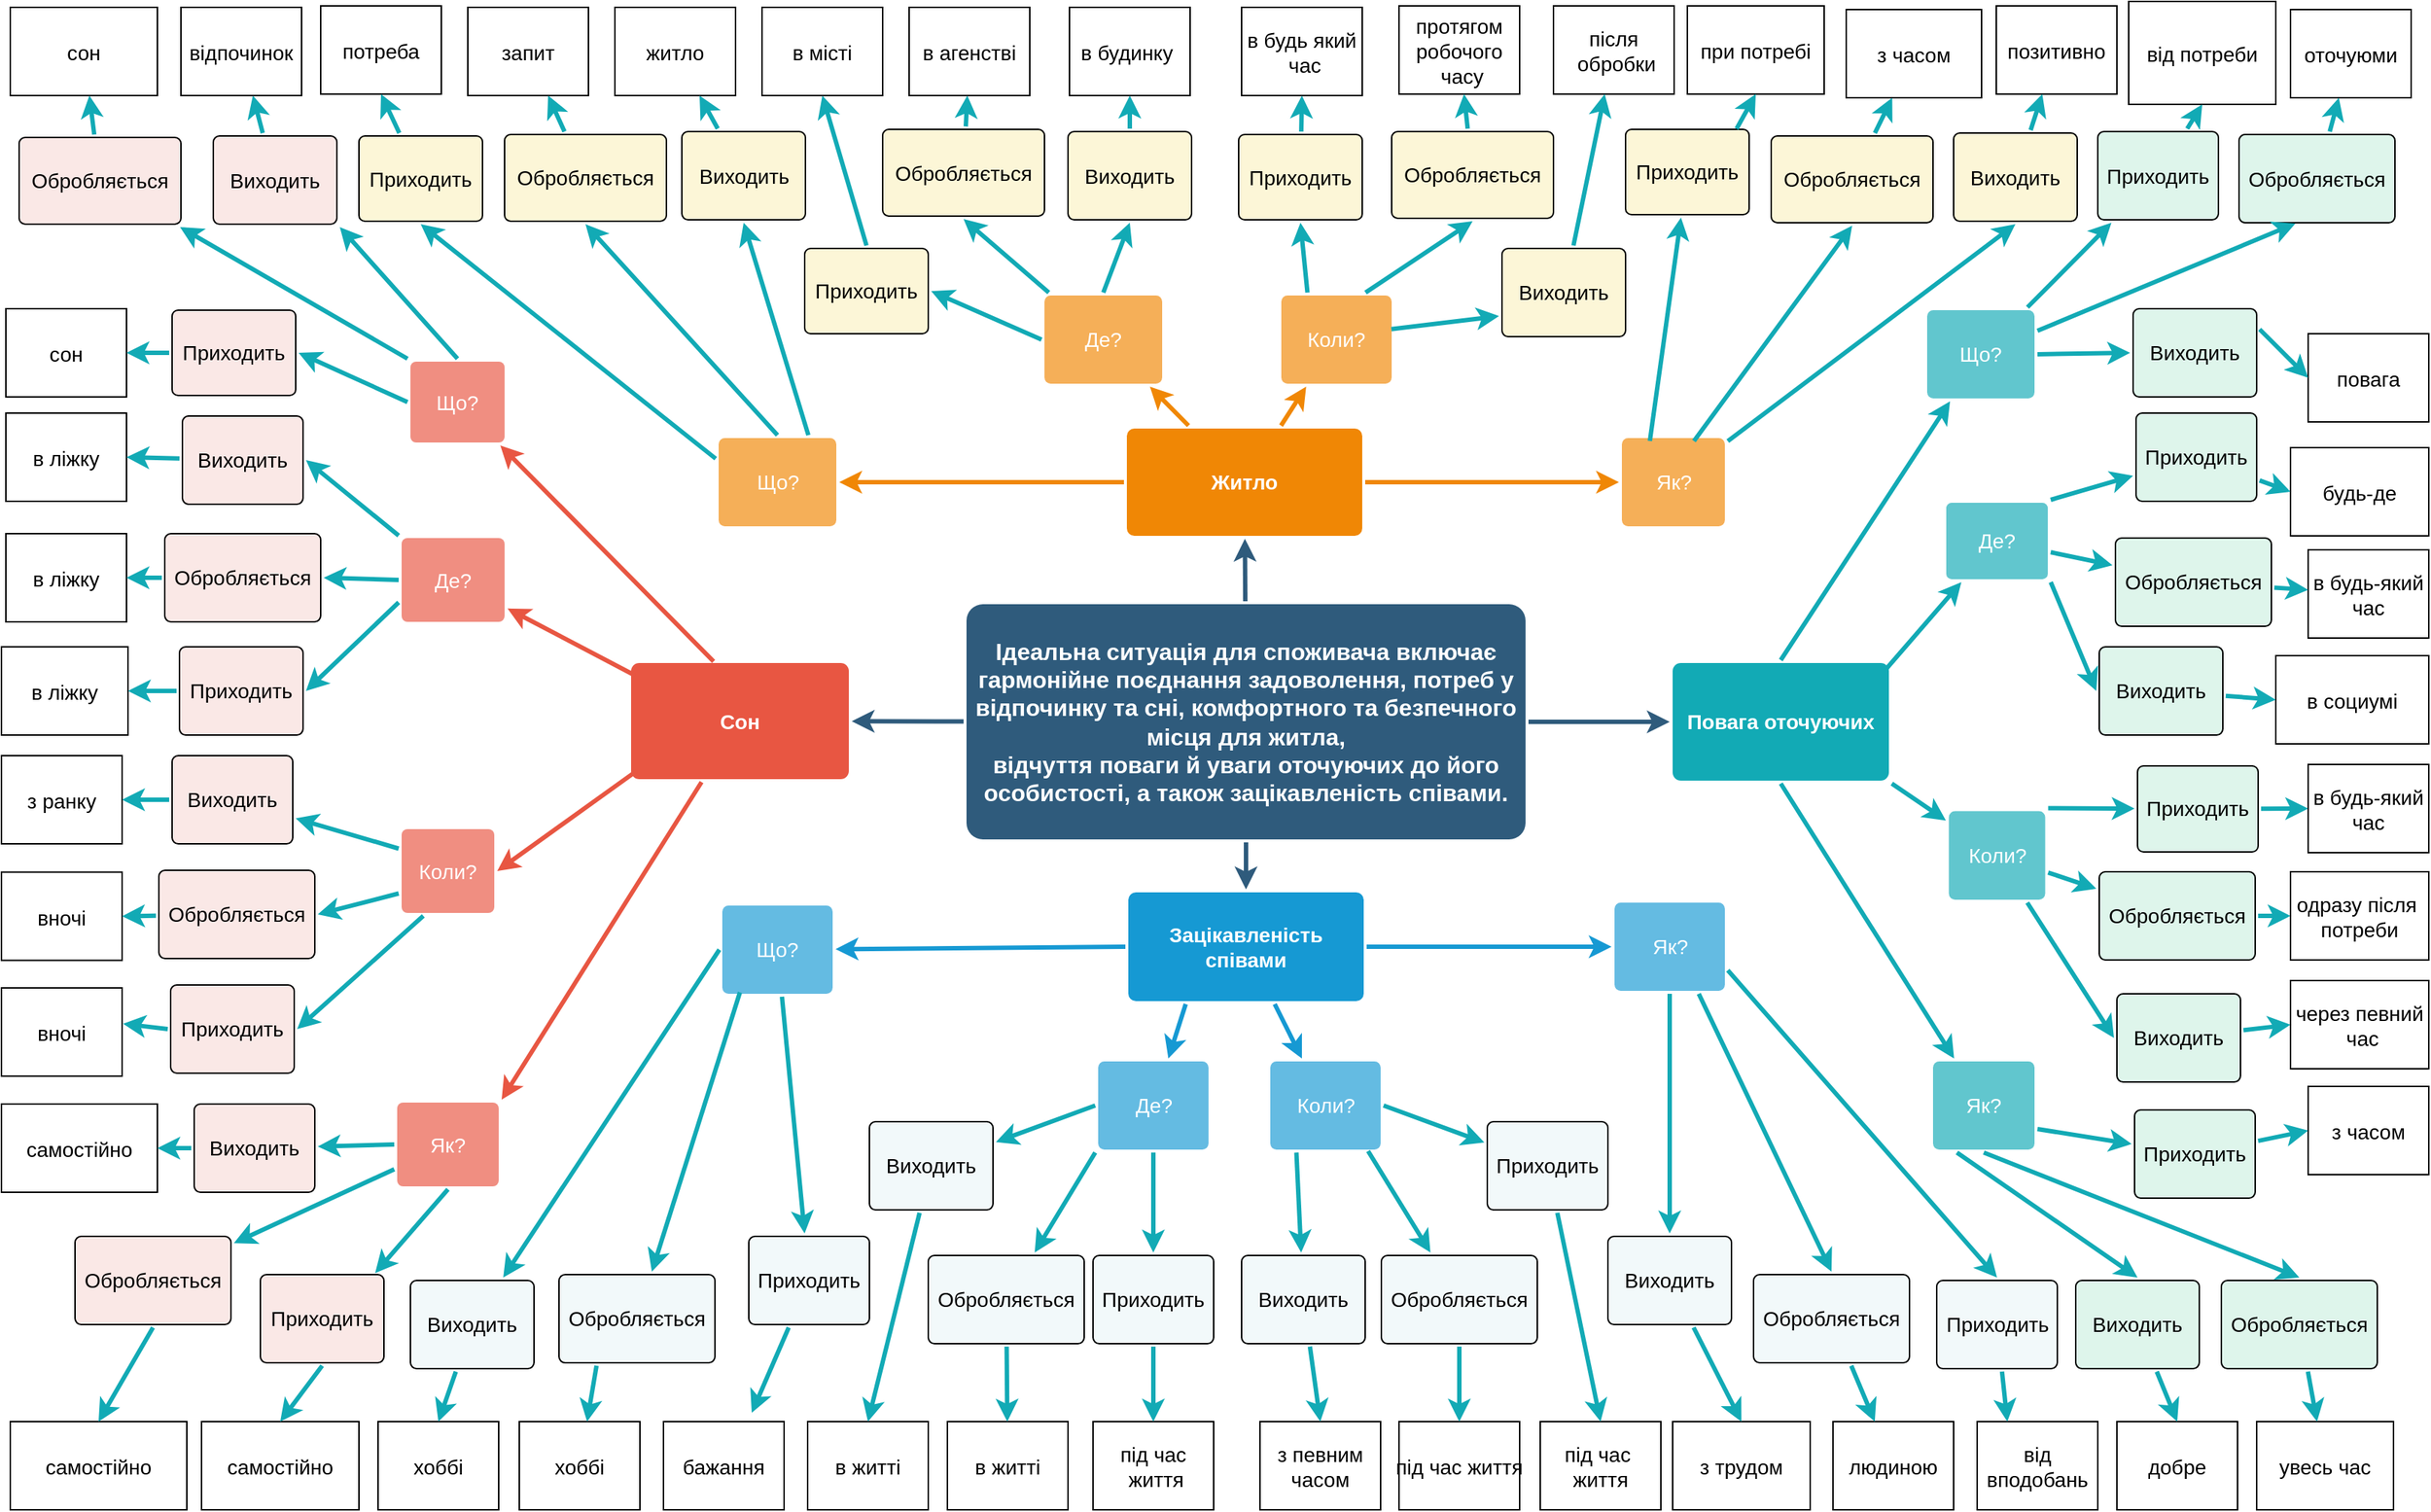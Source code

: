 <mxfile version="22.0.0" type="device">
  <diagram id="6a731a19-8d31-9384-78a2-239565b7b9f0" name="Page-1">
    <mxGraphModel dx="1195" dy="625" grid="1" gridSize="10" guides="1" tooltips="1" connect="1" arrows="1" fold="1" page="1" pageScale="1" pageWidth="1654" pageHeight="1169" background="none" math="0" shadow="0">
      <root>
        <mxCell id="0" />
        <mxCell id="1" parent="0" />
        <mxCell id="1745" value="" style="edgeStyle=none;rounded=0;jumpStyle=none;html=1;shadow=0;labelBackgroundColor=none;startArrow=none;startFill=0;endArrow=classic;endFill=1;jettySize=auto;orthogonalLoop=1;strokeColor=#2F5B7C;strokeWidth=3;fontFamily=Helvetica;fontSize=16;fontColor=#23445D;spacing=5;" parent="1" source="1749" target="1764" edge="1">
          <mxGeometry relative="1" as="geometry" />
        </mxCell>
        <mxCell id="1746" value="" style="edgeStyle=none;rounded=0;jumpStyle=none;html=1;shadow=0;labelBackgroundColor=none;startArrow=none;startFill=0;endArrow=classic;endFill=1;jettySize=auto;orthogonalLoop=1;strokeColor=#2F5B7C;strokeWidth=3;fontFamily=Helvetica;fontSize=16;fontColor=#23445D;spacing=5;" parent="1" source="1749" target="1771" edge="1">
          <mxGeometry relative="1" as="geometry" />
        </mxCell>
        <mxCell id="1747" value="" style="edgeStyle=none;rounded=0;jumpStyle=none;html=1;shadow=0;labelBackgroundColor=none;startArrow=none;startFill=0;endArrow=classic;endFill=1;jettySize=auto;orthogonalLoop=1;strokeColor=#2F5B7C;strokeWidth=3;fontFamily=Helvetica;fontSize=16;fontColor=#23445D;spacing=5;" parent="1" source="1749" target="1760" edge="1">
          <mxGeometry relative="1" as="geometry" />
        </mxCell>
        <mxCell id="1748" value="" style="edgeStyle=none;rounded=0;jumpStyle=none;html=1;shadow=0;labelBackgroundColor=none;startArrow=none;startFill=0;endArrow=classic;endFill=1;jettySize=auto;orthogonalLoop=1;strokeColor=#2F5B7C;strokeWidth=3;fontFamily=Helvetica;fontSize=16;fontColor=#23445D;spacing=5;" parent="1" source="1749" target="1753" edge="1">
          <mxGeometry relative="1" as="geometry" />
        </mxCell>
        <mxCell id="1749" value="&lt;div&gt;Ідеальна ситуація для споживача включає гармонійне поєднання задоволення, потреб у відпочинку та сні, комфортного та безпечного місця для житла,&lt;/div&gt;&lt;div&gt;відчуття поваги й уваги оточуючих до його особистості, а також зацікавленість співами.&lt;/div&gt;" style="rounded=1;whiteSpace=wrap;html=1;shadow=0;labelBackgroundColor=none;strokeColor=none;strokeWidth=3;fillColor=#2F5B7C;fontFamily=Helvetica;fontSize=16;fontColor=#FFFFFF;align=center;fontStyle=1;spacing=5;arcSize=7;perimeterSpacing=2;" parent="1" vertex="1">
          <mxGeometry x="660" y="480" width="380" height="160" as="geometry" />
        </mxCell>
        <mxCell id="1753" value="Сон" style="rounded=1;whiteSpace=wrap;html=1;shadow=0;labelBackgroundColor=none;strokeColor=none;strokeWidth=3;fillColor=#e85642;fontFamily=Helvetica;fontSize=14;fontColor=#FFFFFF;align=center;spacing=5;fontStyle=1;arcSize=7;perimeterSpacing=2;" parent="1" vertex="1">
          <mxGeometry x="432" y="520" width="148" height="79" as="geometry" />
        </mxCell>
        <mxCell id="1760" value="Зацікавленість співами" style="rounded=1;whiteSpace=wrap;html=1;shadow=0;labelBackgroundColor=none;strokeColor=none;strokeWidth=3;fillColor=#1699d3;fontFamily=Helvetica;fontSize=14;fontColor=#FFFFFF;align=center;spacing=5;fontStyle=1;arcSize=7;perimeterSpacing=2;" parent="1" vertex="1">
          <mxGeometry x="770" y="676" width="160" height="74" as="geometry" />
        </mxCell>
        <mxCell id="1764" value="Житло" style="rounded=1;whiteSpace=wrap;html=1;shadow=0;labelBackgroundColor=none;strokeColor=none;strokeWidth=3;fillColor=#F08705;fontFamily=Helvetica;fontSize=14;fontColor=#FFFFFF;align=center;spacing=5;fontStyle=1;arcSize=7;perimeterSpacing=2;" parent="1" vertex="1">
          <mxGeometry x="769" y="360.5" width="160" height="73" as="geometry" />
        </mxCell>
        <mxCell id="1771" value="Повага оточуючих" style="rounded=1;whiteSpace=wrap;html=1;shadow=0;labelBackgroundColor=none;strokeColor=none;strokeWidth=3;fillColor=#12aab5;fontFamily=Helvetica;fontSize=14;fontColor=#FFFFFF;align=center;spacing=5;fontStyle=1;arcSize=7;perimeterSpacing=2;" parent="1" vertex="1">
          <mxGeometry x="1140" y="520" width="147" height="80" as="geometry" />
        </mxCell>
        <mxCell id="1772" value="Як?" style="rounded=1;whiteSpace=wrap;html=1;shadow=0;labelBackgroundColor=none;strokeColor=none;strokeWidth=3;fillColor=#61c6ce;fontFamily=Helvetica;fontSize=14;fontColor=#FFFFFF;align=center;spacing=5;fontStyle=0;arcSize=7;perimeterSpacing=2;" parent="1" vertex="1">
          <mxGeometry x="1317" y="791" width="69" height="60" as="geometry" />
        </mxCell>
        <mxCell id="1773" value="" style="edgeStyle=none;rounded=1;jumpStyle=none;html=1;shadow=0;labelBackgroundColor=none;startArrow=none;startFill=0;jettySize=auto;orthogonalLoop=1;strokeColor=#12AAB5;strokeWidth=3;fontFamily=Helvetica;fontSize=14;fontColor=#FFFFFF;spacing=5;fontStyle=1;fillColor=#b0e3e6;exitX=0.5;exitY=1;exitDx=0;exitDy=0;" parent="1" source="1771" target="1772" edge="1">
          <mxGeometry relative="1" as="geometry">
            <mxPoint x="1289" y="635" as="targetPoint" />
          </mxGeometry>
        </mxCell>
        <mxCell id="1774" value="Коли?" style="rounded=1;whiteSpace=wrap;html=1;shadow=0;labelBackgroundColor=none;strokeColor=none;strokeWidth=3;fillColor=#61c6ce;fontFamily=Helvetica;fontSize=14;fontColor=#FFFFFF;align=center;spacing=5;fontStyle=0;arcSize=7;perimeterSpacing=2;direction=south;" parent="1" vertex="1">
          <mxGeometry x="1327.75" y="620.75" width="65.5" height="60.25" as="geometry" />
        </mxCell>
        <mxCell id="1775" value="" style="edgeStyle=none;rounded=1;jumpStyle=none;html=1;shadow=0;labelBackgroundColor=none;startArrow=none;startFill=0;jettySize=auto;orthogonalLoop=1;strokeColor=#12AAB5;strokeWidth=3;fontFamily=Helvetica;fontSize=14;fontColor=#FFFFFF;spacing=5;fontStyle=1;fillColor=#b0e3e6;exitX=1;exitY=1;exitDx=0;exitDy=0;" parent="1" source="1771" target="1774" edge="1">
          <mxGeometry relative="1" as="geometry" />
        </mxCell>
        <mxCell id="1776" value="Де?" style="rounded=1;whiteSpace=wrap;html=1;shadow=0;labelBackgroundColor=none;strokeColor=none;strokeWidth=3;fillColor=#61c6ce;fontFamily=Helvetica;fontSize=14;fontColor=#FFFFFF;align=center;spacing=5;fontStyle=0;arcSize=7;perimeterSpacing=2;" parent="1" vertex="1">
          <mxGeometry x="1326" y="411" width="69" height="52" as="geometry" />
        </mxCell>
        <mxCell id="1777" value="" style="edgeStyle=none;rounded=1;jumpStyle=none;html=1;shadow=0;labelBackgroundColor=none;startArrow=none;startFill=0;jettySize=auto;orthogonalLoop=1;strokeColor=#12AAB5;strokeWidth=3;fontFamily=Helvetica;fontSize=14;fontColor=#FFFFFF;spacing=5;fontStyle=1;fillColor=#b0e3e6;" parent="1" target="1776" edge="1">
          <mxGeometry relative="1" as="geometry">
            <mxPoint x="1280" y="530" as="sourcePoint" />
          </mxGeometry>
        </mxCell>
        <mxCell id="1778" value="Що?" style="rounded=1;whiteSpace=wrap;html=1;shadow=0;labelBackgroundColor=none;strokeColor=none;strokeWidth=3;fillColor=#61c6ce;fontFamily=Helvetica;fontSize=14;fontColor=#FFFFFF;align=center;spacing=5;fontStyle=0;arcSize=7;perimeterSpacing=2;" parent="1" vertex="1">
          <mxGeometry x="1313" y="280" width="73" height="60" as="geometry" />
        </mxCell>
        <mxCell id="1779" value="" style="edgeStyle=none;rounded=1;jumpStyle=none;html=1;shadow=0;labelBackgroundColor=none;startArrow=none;startFill=0;jettySize=auto;orthogonalLoop=1;strokeColor=#12AAB5;strokeWidth=3;fontFamily=Helvetica;fontSize=14;fontColor=#FFFFFF;spacing=5;fontStyle=1;fillColor=#b0e3e6;exitX=0.5;exitY=0;exitDx=0;exitDy=0;" parent="1" source="1771" target="1778" edge="1">
          <mxGeometry relative="1" as="geometry">
            <mxPoint x="1223" y="507" as="sourcePoint" />
          </mxGeometry>
        </mxCell>
        <mxCell id="KxXHiPZeeXsI9hDlDG1h-1779" value="Приходить" style="rounded=1;whiteSpace=wrap;html=1;shadow=0;fillColor=#DEF5EB;fontFamily=Helvetica;fontSize=14;fontColor=#000000;align=center;spacing=5;fontStyle=0;arcSize=7;perimeterSpacing=2;" parent="1" vertex="1">
          <mxGeometry x="1429" y="158.5" width="82" height="60" as="geometry" />
        </mxCell>
        <mxCell id="KxXHiPZeeXsI9hDlDG1h-1780" value="Обробляється" style="rounded=1;whiteSpace=wrap;html=1;shadow=0;fillColor=#DEF5EB;fontFamily=Helvetica;fontSize=14;fontColor=#000000;align=center;spacing=5;fontStyle=0;arcSize=7;perimeterSpacing=2;" parent="1" vertex="1">
          <mxGeometry x="1525" y="160.5" width="106" height="60" as="geometry" />
        </mxCell>
        <mxCell id="KxXHiPZeeXsI9hDlDG1h-1781" value="Виходить" style="rounded=1;whiteSpace=wrap;html=1;shadow=0;fillColor=#DEF5EB;fontFamily=Helvetica;fontSize=14;fontColor=#000000;align=center;spacing=5;fontStyle=0;arcSize=7;perimeterSpacing=2;" parent="1" vertex="1">
          <mxGeometry x="1453" y="279" width="84" height="60" as="geometry" />
        </mxCell>
        <mxCell id="KxXHiPZeeXsI9hDlDG1h-1789" value="" style="edgeStyle=none;rounded=1;jumpStyle=none;html=1;shadow=0;labelBackgroundColor=none;startArrow=none;startFill=0;jettySize=auto;orthogonalLoop=1;strokeColor=#12AAB5;strokeWidth=3;fontFamily=Helvetica;fontSize=14;fontColor=#FFFFFF;spacing=5;fontStyle=1;fillColor=#b0e3e6;" parent="1" source="1778" target="KxXHiPZeeXsI9hDlDG1h-1779" edge="1">
          <mxGeometry relative="1" as="geometry">
            <mxPoint x="1475" y="310" as="sourcePoint" />
            <mxPoint x="1523" y="240.0" as="targetPoint" />
          </mxGeometry>
        </mxCell>
        <mxCell id="KxXHiPZeeXsI9hDlDG1h-1790" value="" style="edgeStyle=none;rounded=1;jumpStyle=none;html=1;shadow=0;labelBackgroundColor=none;startArrow=none;startFill=0;jettySize=auto;orthogonalLoop=1;strokeColor=#12AAB5;strokeWidth=3;fontFamily=Helvetica;fontSize=14;fontColor=#FFFFFF;spacing=5;fontStyle=1;fillColor=#b0e3e6;entryX=0.367;entryY=0.976;entryDx=0;entryDy=0;entryPerimeter=0;exitX=1;exitY=0.25;exitDx=0;exitDy=0;" parent="1" source="1778" target="KxXHiPZeeXsI9hDlDG1h-1780" edge="1">
          <mxGeometry relative="1" as="geometry">
            <mxPoint x="1536" y="313" as="sourcePoint" />
            <mxPoint x="1604.693" y="251.0" as="targetPoint" />
          </mxGeometry>
        </mxCell>
        <mxCell id="KxXHiPZeeXsI9hDlDG1h-1791" value="" style="edgeStyle=none;rounded=1;jumpStyle=none;html=1;shadow=0;labelBackgroundColor=none;startArrow=none;startFill=0;jettySize=auto;orthogonalLoop=1;strokeColor=#12AAB5;strokeWidth=3;fontFamily=Helvetica;fontSize=14;fontColor=#FFFFFF;spacing=5;fontStyle=1;fillColor=#b0e3e6;exitX=1;exitY=0.5;exitDx=0;exitDy=0;entryX=0;entryY=0.5;entryDx=0;entryDy=0;" parent="1" source="1778" target="KxXHiPZeeXsI9hDlDG1h-1781" edge="1">
          <mxGeometry relative="1" as="geometry">
            <mxPoint x="1159" y="386" as="sourcePoint" />
            <mxPoint x="1262" y="400.123" as="targetPoint" />
          </mxGeometry>
        </mxCell>
        <mxCell id="KxXHiPZeeXsI9hDlDG1h-1823" value="Коли?" style="rounded=1;whiteSpace=wrap;html=1;shadow=0;labelBackgroundColor=none;strokeColor=none;strokeWidth=3;fillColor=#f5af58;fontFamily=Helvetica;fontSize=14;fontColor=#FFFFFF;align=center;spacing=5;arcSize=7;perimeterSpacing=2;" parent="1" vertex="1">
          <mxGeometry x="874" y="270" width="75" height="60" as="geometry" />
        </mxCell>
        <mxCell id="KxXHiPZeeXsI9hDlDG1h-1824" value="" style="edgeStyle=none;rounded=0;jumpStyle=none;html=1;shadow=0;labelBackgroundColor=none;startArrow=none;startFill=0;endArrow=classic;endFill=1;jettySize=auto;orthogonalLoop=1;strokeColor=#F08705;strokeWidth=3;fontFamily=Helvetica;fontSize=14;fontColor=#FFFFFF;spacing=5;" parent="1" source="1764" target="KxXHiPZeeXsI9hDlDG1h-1823" edge="1">
          <mxGeometry relative="1" as="geometry">
            <mxPoint x="878" y="376" as="sourcePoint" />
          </mxGeometry>
        </mxCell>
        <mxCell id="KxXHiPZeeXsI9hDlDG1h-1825" value="Де?" style="rounded=1;whiteSpace=wrap;html=1;shadow=0;labelBackgroundColor=none;strokeColor=none;strokeWidth=3;fillColor=#f5af58;fontFamily=Helvetica;fontSize=14;fontColor=#FFFFFF;align=center;spacing=5;arcSize=7;perimeterSpacing=2;" parent="1" vertex="1">
          <mxGeometry x="713" y="270" width="80" height="60" as="geometry" />
        </mxCell>
        <mxCell id="KxXHiPZeeXsI9hDlDG1h-1826" value="" style="edgeStyle=none;rounded=0;jumpStyle=none;html=1;shadow=0;labelBackgroundColor=none;startArrow=none;startFill=0;endArrow=classic;endFill=1;jettySize=auto;orthogonalLoop=1;strokeColor=#F08705;strokeWidth=3;fontFamily=Helvetica;fontSize=14;fontColor=#FFFFFF;spacing=5;" parent="1" source="1764" target="KxXHiPZeeXsI9hDlDG1h-1825" edge="1">
          <mxGeometry relative="1" as="geometry">
            <mxPoint x="827.603" y="378.5" as="sourcePoint" />
          </mxGeometry>
        </mxCell>
        <mxCell id="KxXHiPZeeXsI9hDlDG1h-1827" value="Що?" style="rounded=1;whiteSpace=wrap;html=1;shadow=0;labelBackgroundColor=none;strokeColor=none;strokeWidth=3;fillColor=#f5af58;fontFamily=Helvetica;fontSize=14;fontColor=#FFFFFF;align=center;spacing=5;arcSize=7;perimeterSpacing=2;" parent="1" vertex="1">
          <mxGeometry x="491.5" y="367" width="80" height="60" as="geometry" />
        </mxCell>
        <mxCell id="KxXHiPZeeXsI9hDlDG1h-1828" value="" style="edgeStyle=none;rounded=0;jumpStyle=none;html=1;shadow=0;labelBackgroundColor=none;startArrow=none;startFill=0;endArrow=classic;endFill=1;jettySize=auto;orthogonalLoop=1;strokeColor=#F08705;strokeWidth=3;fontFamily=Helvetica;fontSize=14;fontColor=#FFFFFF;spacing=5;exitX=0;exitY=0.5;exitDx=0;exitDy=0;" parent="1" source="1764" target="KxXHiPZeeXsI9hDlDG1h-1827" edge="1">
          <mxGeometry relative="1" as="geometry">
            <mxPoint x="779" y="413" as="sourcePoint" />
          </mxGeometry>
        </mxCell>
        <mxCell id="KxXHiPZeeXsI9hDlDG1h-1829" value="Як?" style="rounded=1;whiteSpace=wrap;html=1;shadow=0;labelBackgroundColor=none;strokeColor=none;strokeWidth=3;fillColor=#f5af58;fontFamily=Helvetica;fontSize=14;fontColor=#FFFFFF;align=center;spacing=5;arcSize=7;perimeterSpacing=2;" parent="1" vertex="1">
          <mxGeometry x="1105.5" y="367" width="70" height="60" as="geometry" />
        </mxCell>
        <mxCell id="KxXHiPZeeXsI9hDlDG1h-1830" value="" style="edgeStyle=none;rounded=0;jumpStyle=none;html=1;shadow=0;labelBackgroundColor=none;startArrow=none;startFill=0;endArrow=classic;endFill=1;jettySize=auto;orthogonalLoop=1;strokeColor=#F08705;strokeWidth=3;fontFamily=Helvetica;fontSize=14;fontColor=#FFFFFF;spacing=5;entryX=0;entryY=0.5;entryDx=0;entryDy=0;exitX=1;exitY=0.5;exitDx=0;exitDy=0;" parent="1" source="1764" target="KxXHiPZeeXsI9hDlDG1h-1829" edge="1">
          <mxGeometry relative="1" as="geometry">
            <mxPoint x="905" y="436" as="sourcePoint" />
            <mxPoint x="959.302" y="368" as="targetPoint" />
          </mxGeometry>
        </mxCell>
        <mxCell id="KxXHiPZeeXsI9hDlDG1h-1831" value="" style="edgeStyle=none;rounded=0;jumpStyle=none;html=1;shadow=0;labelBackgroundColor=none;startArrow=none;startFill=0;endArrow=classic;endFill=1;jettySize=auto;orthogonalLoop=1;strokeColor=#1699D3;strokeWidth=3;fontFamily=Helvetica;fontSize=14;fontColor=#FFFFFF;spacing=5;exitX=0;exitY=0.5;exitDx=0;exitDy=0;" parent="1" source="1760" target="KxXHiPZeeXsI9hDlDG1h-1832" edge="1">
          <mxGeometry relative="1" as="geometry">
            <mxPoint x="812.5" y="668" as="sourcePoint" />
          </mxGeometry>
        </mxCell>
        <mxCell id="KxXHiPZeeXsI9hDlDG1h-1832" value="Що?" style="rounded=1;whiteSpace=wrap;html=1;shadow=0;labelBackgroundColor=none;strokeColor=none;strokeWidth=3;fillColor=#64bbe2;fontFamily=Helvetica;fontSize=14;fontColor=#FFFFFF;align=center;spacing=5;arcSize=7;perimeterSpacing=2;" parent="1" vertex="1">
          <mxGeometry x="494" y="685" width="75" height="60" as="geometry" />
        </mxCell>
        <mxCell id="KxXHiPZeeXsI9hDlDG1h-1833" value="" style="edgeStyle=none;rounded=0;jumpStyle=none;html=1;shadow=0;labelBackgroundColor=none;startArrow=none;startFill=0;endArrow=classic;endFill=1;jettySize=auto;orthogonalLoop=1;strokeColor=#1699D3;strokeWidth=3;fontFamily=Helvetica;fontSize=14;fontColor=#FFFFFF;spacing=5;exitX=0.25;exitY=1;exitDx=0;exitDy=0;" parent="1" source="1760" target="KxXHiPZeeXsI9hDlDG1h-1834" edge="1">
          <mxGeometry relative="1" as="geometry">
            <mxPoint x="837.499" y="742.016" as="sourcePoint" />
          </mxGeometry>
        </mxCell>
        <mxCell id="KxXHiPZeeXsI9hDlDG1h-1834" value="Де?" style="rounded=1;whiteSpace=wrap;html=1;shadow=0;labelBackgroundColor=none;strokeColor=none;strokeWidth=3;fillColor=#64bbe2;fontFamily=Helvetica;fontSize=14;fontColor=#FFFFFF;align=center;spacing=5;arcSize=7;perimeterSpacing=2;" parent="1" vertex="1">
          <mxGeometry x="749.5" y="791" width="75" height="60" as="geometry" />
        </mxCell>
        <mxCell id="KxXHiPZeeXsI9hDlDG1h-1835" value="" style="edgeStyle=none;rounded=0;jumpStyle=none;html=1;shadow=0;labelBackgroundColor=none;startArrow=none;startFill=0;endArrow=classic;endFill=1;jettySize=auto;orthogonalLoop=1;strokeColor=#1699D3;strokeWidth=3;fontFamily=Helvetica;fontSize=14;fontColor=#FFFFFF;spacing=5;" parent="1" source="1760" target="KxXHiPZeeXsI9hDlDG1h-1836" edge="1">
          <mxGeometry relative="1" as="geometry">
            <mxPoint x="875.761" y="744" as="sourcePoint" />
          </mxGeometry>
        </mxCell>
        <mxCell id="KxXHiPZeeXsI9hDlDG1h-1836" value="Коли?" style="rounded=1;whiteSpace=wrap;html=1;shadow=0;labelBackgroundColor=none;strokeColor=none;strokeWidth=3;fillColor=#64bbe2;fontFamily=Helvetica;fontSize=14;fontColor=#FFFFFF;align=center;spacing=5;arcSize=7;perimeterSpacing=2;" parent="1" vertex="1">
          <mxGeometry x="866.5" y="791" width="75" height="60" as="geometry" />
        </mxCell>
        <mxCell id="KxXHiPZeeXsI9hDlDG1h-1837" value="" style="edgeStyle=none;rounded=0;jumpStyle=none;html=1;shadow=0;labelBackgroundColor=none;startArrow=none;startFill=0;endArrow=classic;endFill=1;jettySize=auto;orthogonalLoop=1;strokeColor=#1699D3;strokeWidth=3;fontFamily=Helvetica;fontSize=14;fontColor=#FFFFFF;spacing=5;exitX=1;exitY=0.5;exitDx=0;exitDy=0;" parent="1" source="1760" target="KxXHiPZeeXsI9hDlDG1h-1838" edge="1">
          <mxGeometry relative="1" as="geometry">
            <mxPoint x="912.75" y="712" as="sourcePoint" />
          </mxGeometry>
        </mxCell>
        <mxCell id="KxXHiPZeeXsI9hDlDG1h-1838" value="Як?" style="rounded=1;whiteSpace=wrap;html=1;shadow=0;labelBackgroundColor=none;strokeColor=none;strokeWidth=3;fillColor=#64bbe2;fontFamily=Helvetica;fontSize=14;fontColor=#FFFFFF;align=center;spacing=5;arcSize=7;perimeterSpacing=2;" parent="1" vertex="1">
          <mxGeometry x="1100.5" y="683" width="75" height="60" as="geometry" />
        </mxCell>
        <mxCell id="KxXHiPZeeXsI9hDlDG1h-1841" value="" style="edgeStyle=none;rounded=1;jumpStyle=none;html=1;shadow=0;labelBackgroundColor=none;startArrow=none;startFill=0;jettySize=auto;orthogonalLoop=1;strokeColor=#E85642;strokeWidth=3;fontFamily=Helvetica;fontSize=14;fontColor=#FFFFFF;spacing=5;fontStyle=1;fillColor=#b0e3e6;exitX=0.382;exitY=0.011;exitDx=0;exitDy=0;exitPerimeter=0;" parent="1" source="1753" target="KxXHiPZeeXsI9hDlDG1h-1842" edge="1">
          <mxGeometry relative="1" as="geometry">
            <mxPoint x="319.359" y="523.5" as="sourcePoint" />
          </mxGeometry>
        </mxCell>
        <mxCell id="KxXHiPZeeXsI9hDlDG1h-1842" value="Що?" style="rounded=1;whiteSpace=wrap;html=1;shadow=0;labelBackgroundColor=none;strokeColor=none;strokeWidth=3;fillColor=#f08e81;fontFamily=Helvetica;fontSize=14;fontColor=#FFFFFF;align=center;spacing=5;fontStyle=0;arcSize=7;perimeterSpacing=2;" parent="1" vertex="1">
          <mxGeometry x="282" y="315" width="64" height="55" as="geometry" />
        </mxCell>
        <mxCell id="KxXHiPZeeXsI9hDlDG1h-1843" value="" style="edgeStyle=none;rounded=1;jumpStyle=none;html=1;shadow=0;labelBackgroundColor=none;startArrow=none;startFill=0;jettySize=auto;orthogonalLoop=1;strokeColor=#E85642;strokeWidth=3;fontFamily=Helvetica;fontSize=14;fontColor=#FFFFFF;spacing=5;fontStyle=1;fillColor=#b0e3e6;exitX=0.03;exitY=0.125;exitDx=0;exitDy=0;exitPerimeter=0;" parent="1" source="1753" target="KxXHiPZeeXsI9hDlDG1h-1844" edge="1">
          <mxGeometry relative="1" as="geometry">
            <mxPoint x="396.958" y="623.008" as="sourcePoint" />
          </mxGeometry>
        </mxCell>
        <mxCell id="KxXHiPZeeXsI9hDlDG1h-1844" value="Де?" style="rounded=1;whiteSpace=wrap;html=1;shadow=0;labelBackgroundColor=none;strokeColor=none;strokeWidth=3;fillColor=#f08e81;fontFamily=Helvetica;fontSize=14;fontColor=#FFFFFF;align=center;spacing=5;fontStyle=0;arcSize=7;perimeterSpacing=2;" parent="1" vertex="1">
          <mxGeometry x="276" y="435" width="70" height="57" as="geometry" />
        </mxCell>
        <mxCell id="KxXHiPZeeXsI9hDlDG1h-1845" value="" style="edgeStyle=none;rounded=1;jumpStyle=none;html=1;shadow=0;labelBackgroundColor=none;startArrow=none;startFill=0;jettySize=auto;orthogonalLoop=1;strokeColor=#E85642;strokeWidth=3;fontFamily=Helvetica;fontSize=14;fontColor=#FFFFFF;spacing=5;fontStyle=1;fillColor=#b0e3e6;entryX=1;entryY=0.5;entryDx=0;entryDy=0;exitX=0.04;exitY=0.906;exitDx=0;exitDy=0;exitPerimeter=0;" parent="1" source="1753" target="KxXHiPZeeXsI9hDlDG1h-1846" edge="1">
          <mxGeometry relative="1" as="geometry">
            <mxPoint x="430.958" y="741.008" as="sourcePoint" />
          </mxGeometry>
        </mxCell>
        <mxCell id="KxXHiPZeeXsI9hDlDG1h-1846" value="Коли?" style="rounded=1;whiteSpace=wrap;html=1;shadow=0;labelBackgroundColor=none;strokeColor=none;strokeWidth=3;fillColor=#f08e81;fontFamily=Helvetica;fontSize=14;fontColor=#FFFFFF;align=center;spacing=5;fontStyle=0;arcSize=7;perimeterSpacing=2;" parent="1" vertex="1">
          <mxGeometry x="276" y="633" width="63" height="57" as="geometry" />
        </mxCell>
        <mxCell id="KxXHiPZeeXsI9hDlDG1h-1847" value="" style="edgeStyle=none;rounded=1;jumpStyle=none;html=1;shadow=0;labelBackgroundColor=none;startArrow=none;startFill=0;jettySize=auto;orthogonalLoop=1;strokeColor=#E85642;strokeWidth=3;fontFamily=Helvetica;fontSize=14;fontColor=#FFFFFF;spacing=5;fontStyle=1;fillColor=#b0e3e6;entryX=1;entryY=0;entryDx=0;entryDy=0;" parent="1" source="1753" target="KxXHiPZeeXsI9hDlDG1h-1848" edge="1">
          <mxGeometry relative="1" as="geometry">
            <mxPoint x="472.958" y="757.008" as="sourcePoint" />
          </mxGeometry>
        </mxCell>
        <mxCell id="KxXHiPZeeXsI9hDlDG1h-1848" value="Як?" style="rounded=1;whiteSpace=wrap;html=1;shadow=0;labelBackgroundColor=none;strokeColor=none;strokeWidth=3;fillColor=#f08e81;fontFamily=Helvetica;fontSize=14;fontColor=#FFFFFF;align=center;spacing=5;fontStyle=0;arcSize=7;perimeterSpacing=2;" parent="1" vertex="1">
          <mxGeometry x="273" y="819" width="69" height="57" as="geometry" />
        </mxCell>
        <mxCell id="KxXHiPZeeXsI9hDlDG1h-1849" value="від потреби" style="fontFamily=Helvetica;fontSize=14;" parent="1" vertex="1">
          <mxGeometry x="1450" y="70" width="100" height="70" as="geometry" />
        </mxCell>
        <mxCell id="KxXHiPZeeXsI9hDlDG1h-1850" value="" style="edgeStyle=none;rounded=1;jumpStyle=none;html=1;shadow=0;labelBackgroundColor=none;startArrow=none;startFill=0;jettySize=auto;orthogonalLoop=1;strokeColor=#12AAB5;strokeWidth=3;fontFamily=Helvetica;fontSize=14;fontColor=#FFFFFF;spacing=5;fontStyle=1;fillColor=#b0e3e6;entryX=0.5;entryY=1;entryDx=0;entryDy=0;" parent="1" source="KxXHiPZeeXsI9hDlDG1h-1779" target="KxXHiPZeeXsI9hDlDG1h-1849" edge="1">
          <mxGeometry relative="1" as="geometry">
            <mxPoint x="1680.5" y="289" as="sourcePoint" />
            <mxPoint x="1672" y="237" as="targetPoint" />
          </mxGeometry>
        </mxCell>
        <mxCell id="KxXHiPZeeXsI9hDlDG1h-1851" value="оточуюми" style="fontFamily=Helvetica;fontSize=14;" parent="1" vertex="1">
          <mxGeometry x="1560" y="75.5" width="82" height="60" as="geometry" />
        </mxCell>
        <mxCell id="KxXHiPZeeXsI9hDlDG1h-1852" value="повага" style="fontFamily=Helvetica;fontSize=14;" parent="1" vertex="1">
          <mxGeometry x="1572" y="296" width="82" height="60" as="geometry" />
        </mxCell>
        <mxCell id="KxXHiPZeeXsI9hDlDG1h-1853" value="" style="edgeStyle=none;rounded=1;jumpStyle=none;html=1;shadow=0;labelBackgroundColor=none;startArrow=none;startFill=0;jettySize=auto;orthogonalLoop=1;strokeColor=#12AAB5;strokeWidth=3;fontFamily=Helvetica;fontSize=14;fontColor=#FFFFFF;spacing=5;fontStyle=1;fillColor=#b0e3e6;entryX=0;entryY=0.5;entryDx=0;entryDy=0;exitX=1;exitY=0.25;exitDx=0;exitDy=0;" parent="1" source="KxXHiPZeeXsI9hDlDG1h-1781" target="KxXHiPZeeXsI9hDlDG1h-1852" edge="1">
          <mxGeometry relative="1" as="geometry">
            <mxPoint x="1201.25" y="405" as="sourcePoint" />
            <mxPoint x="1124.25" y="429.123" as="targetPoint" />
          </mxGeometry>
        </mxCell>
        <mxCell id="KxXHiPZeeXsI9hDlDG1h-1855" value="" style="edgeStyle=none;rounded=1;jumpStyle=none;html=1;shadow=0;labelBackgroundColor=none;startArrow=none;startFill=0;jettySize=auto;orthogonalLoop=1;strokeColor=#12AAB5;strokeWidth=3;fontFamily=Helvetica;fontSize=14;fontColor=#FFFFFF;spacing=5;fontStyle=1;fillColor=#b0e3e6;" parent="1" source="KxXHiPZeeXsI9hDlDG1h-1780" target="KxXHiPZeeXsI9hDlDG1h-1851" edge="1">
          <mxGeometry relative="1" as="geometry">
            <mxPoint x="1852" y="270" as="sourcePoint" />
            <mxPoint x="1877" y="270" as="targetPoint" />
          </mxGeometry>
        </mxCell>
        <mxCell id="KxXHiPZeeXsI9hDlDG1h-1856" value="Приходить" style="rounded=1;whiteSpace=wrap;html=1;shadow=0;fillColor=#DEF5EB;fontFamily=Helvetica;fontSize=14;fontColor=#000000;align=center;spacing=5;fontStyle=0;arcSize=7;perimeterSpacing=2;" parent="1" vertex="1">
          <mxGeometry x="1455" y="350" width="82" height="60" as="geometry" />
        </mxCell>
        <mxCell id="KxXHiPZeeXsI9hDlDG1h-1857" value="Обробляється" style="rounded=1;whiteSpace=wrap;html=1;shadow=0;fillColor=#DEF5EB;fontFamily=Helvetica;fontSize=14;fontColor=#000000;align=center;spacing=5;fontStyle=0;arcSize=7;perimeterSpacing=2;" parent="1" vertex="1">
          <mxGeometry x="1441" y="435" width="106" height="60" as="geometry" />
        </mxCell>
        <mxCell id="KxXHiPZeeXsI9hDlDG1h-1858" value="Виходить" style="rounded=1;whiteSpace=wrap;html=1;shadow=0;fillColor=#DEF5EB;fontFamily=Helvetica;fontSize=14;fontColor=#000000;align=center;spacing=5;fontStyle=0;arcSize=7;perimeterSpacing=2;" parent="1" vertex="1">
          <mxGeometry x="1430" y="509" width="84" height="60" as="geometry" />
        </mxCell>
        <mxCell id="KxXHiPZeeXsI9hDlDG1h-1859" value="" style="edgeStyle=none;rounded=1;jumpStyle=none;html=1;shadow=0;labelBackgroundColor=none;startArrow=none;startFill=0;jettySize=auto;orthogonalLoop=1;strokeColor=#12AAB5;strokeWidth=3;fontFamily=Helvetica;fontSize=14;fontColor=#FFFFFF;spacing=5;fontStyle=1;fillColor=#b0e3e6;exitX=1;exitY=0;exitDx=0;exitDy=0;" parent="1" source="1776" target="KxXHiPZeeXsI9hDlDG1h-1856" edge="1">
          <mxGeometry relative="1" as="geometry">
            <mxPoint x="1669.25" y="363.5" as="sourcePoint" />
            <mxPoint x="1660.75" y="311.5" as="targetPoint" />
          </mxGeometry>
        </mxCell>
        <mxCell id="KxXHiPZeeXsI9hDlDG1h-1860" value="" style="edgeStyle=none;rounded=1;jumpStyle=none;html=1;shadow=0;labelBackgroundColor=none;startArrow=none;startFill=0;jettySize=auto;orthogonalLoop=1;strokeColor=#12AAB5;strokeWidth=3;fontFamily=Helvetica;fontSize=14;fontColor=#FFFFFF;spacing=5;fontStyle=1;fillColor=#b0e3e6;" parent="1" source="1776" target="KxXHiPZeeXsI9hDlDG1h-1857" edge="1">
          <mxGeometry relative="1" as="geometry">
            <mxPoint x="1538.704" y="620.476" as="sourcePoint" />
            <mxPoint x="1573.443" y="580.5" as="targetPoint" />
          </mxGeometry>
        </mxCell>
        <mxCell id="KxXHiPZeeXsI9hDlDG1h-1861" value="" style="edgeStyle=none;rounded=1;jumpStyle=none;html=1;shadow=0;labelBackgroundColor=none;startArrow=none;startFill=0;jettySize=auto;orthogonalLoop=1;strokeColor=#12AAB5;strokeWidth=3;fontFamily=Helvetica;fontSize=14;fontColor=#FFFFFF;spacing=5;fontStyle=1;fillColor=#b0e3e6;exitX=1;exitY=1;exitDx=0;exitDy=0;entryX=0;entryY=0.5;entryDx=0;entryDy=0;" parent="1" source="1776" target="KxXHiPZeeXsI9hDlDG1h-1858" edge="1">
          <mxGeometry relative="1" as="geometry">
            <mxPoint x="1543.75" y="653.5" as="sourcePoint" />
            <mxPoint x="1580.75" y="641.623" as="targetPoint" />
          </mxGeometry>
        </mxCell>
        <mxCell id="KxXHiPZeeXsI9hDlDG1h-1862" value="будь-де" style="fontFamily=Helvetica;fontSize=14;" parent="1" vertex="1">
          <mxGeometry x="1560" y="373.5" width="94" height="60" as="geometry" />
        </mxCell>
        <mxCell id="KxXHiPZeeXsI9hDlDG1h-1863" value="" style="edgeStyle=none;rounded=1;jumpStyle=none;html=1;shadow=0;labelBackgroundColor=none;startArrow=none;startFill=0;jettySize=auto;orthogonalLoop=1;strokeColor=#12AAB5;strokeWidth=3;fontFamily=Helvetica;fontSize=14;fontColor=#FFFFFF;spacing=5;fontStyle=1;fillColor=#b0e3e6;entryX=0;entryY=0.5;entryDx=0;entryDy=0;" parent="1" source="KxXHiPZeeXsI9hDlDG1h-1856" target="KxXHiPZeeXsI9hDlDG1h-1862" edge="1">
          <mxGeometry relative="1" as="geometry">
            <mxPoint x="1674.5" y="422.5" as="sourcePoint" />
            <mxPoint x="1666" y="370.5" as="targetPoint" />
          </mxGeometry>
        </mxCell>
        <mxCell id="KxXHiPZeeXsI9hDlDG1h-1864" value="в будь-який&#xa;час" style="fontFamily=Helvetica;fontSize=14;" parent="1" vertex="1">
          <mxGeometry x="1572" y="443" width="82" height="60" as="geometry" />
        </mxCell>
        <mxCell id="KxXHiPZeeXsI9hDlDG1h-1865" value="в социумі" style="fontFamily=Helvetica;fontSize=14;" parent="1" vertex="1">
          <mxGeometry x="1550" y="515" width="104" height="60" as="geometry" />
        </mxCell>
        <mxCell id="KxXHiPZeeXsI9hDlDG1h-1866" value="" style="edgeStyle=none;rounded=1;jumpStyle=none;html=1;shadow=0;labelBackgroundColor=none;startArrow=none;startFill=0;jettySize=auto;orthogonalLoop=1;strokeColor=#12AAB5;strokeWidth=3;fontFamily=Helvetica;fontSize=14;fontColor=#FFFFFF;spacing=5;fontStyle=1;fillColor=#b0e3e6;entryX=0;entryY=0.5;entryDx=0;entryDy=0;" parent="1" source="KxXHiPZeeXsI9hDlDG1h-1858" target="KxXHiPZeeXsI9hDlDG1h-1865" edge="1">
          <mxGeometry relative="1" as="geometry">
            <mxPoint x="1667" y="651.5" as="sourcePoint" />
            <mxPoint x="1590" y="675.623" as="targetPoint" />
          </mxGeometry>
        </mxCell>
        <mxCell id="KxXHiPZeeXsI9hDlDG1h-1867" value="" style="edgeStyle=none;rounded=1;jumpStyle=none;html=1;shadow=0;labelBackgroundColor=none;startArrow=none;startFill=0;jettySize=auto;orthogonalLoop=1;strokeColor=#12AAB5;strokeWidth=3;fontFamily=Helvetica;fontSize=14;fontColor=#FFFFFF;spacing=5;fontStyle=1;fillColor=#b0e3e6;" parent="1" source="KxXHiPZeeXsI9hDlDG1h-1857" target="KxXHiPZeeXsI9hDlDG1h-1864" edge="1">
          <mxGeometry relative="1" as="geometry">
            <mxPoint x="1677" y="661.5" as="sourcePoint" />
            <mxPoint x="1702" y="661.5" as="targetPoint" />
          </mxGeometry>
        </mxCell>
        <mxCell id="KxXHiPZeeXsI9hDlDG1h-1869" value="Приходить" style="rounded=1;whiteSpace=wrap;html=1;shadow=0;fillColor=#DEF5EB;fontFamily=Helvetica;fontSize=14;fontColor=#000000;align=center;spacing=5;fontStyle=0;arcSize=7;perimeterSpacing=2;" parent="1" vertex="1">
          <mxGeometry x="1456" y="590" width="82" height="58.5" as="geometry" />
        </mxCell>
        <mxCell id="KxXHiPZeeXsI9hDlDG1h-1870" value="Обробляється" style="rounded=1;whiteSpace=wrap;html=1;shadow=0;fillColor=#DEF5EB;fontFamily=Helvetica;fontSize=14;fontColor=#000000;align=center;spacing=5;fontStyle=0;arcSize=7;perimeterSpacing=2;" parent="1" vertex="1">
          <mxGeometry x="1430" y="662" width="106" height="60" as="geometry" />
        </mxCell>
        <mxCell id="KxXHiPZeeXsI9hDlDG1h-1871" value="Виходить" style="rounded=1;whiteSpace=wrap;html=1;shadow=0;fillColor=#DEF5EB;fontFamily=Helvetica;fontSize=14;fontColor=#000000;align=center;spacing=5;fontStyle=0;arcSize=7;perimeterSpacing=2;" parent="1" vertex="1">
          <mxGeometry x="1442" y="745" width="84" height="60" as="geometry" />
        </mxCell>
        <mxCell id="KxXHiPZeeXsI9hDlDG1h-1872" value="" style="edgeStyle=none;rounded=1;jumpStyle=none;html=1;shadow=0;labelBackgroundColor=none;startArrow=none;startFill=0;jettySize=auto;orthogonalLoop=1;strokeColor=#12AAB5;strokeWidth=3;fontFamily=Helvetica;fontSize=14;fontColor=#FFFFFF;spacing=5;fontStyle=1;fillColor=#b0e3e6;exitX=0;exitY=0;exitDx=0;exitDy=0;" parent="1" source="1774" target="KxXHiPZeeXsI9hDlDG1h-1869" edge="1">
          <mxGeometry relative="1" as="geometry">
            <mxPoint x="1402.75" y="648" as="sourcePoint" />
            <mxPoint x="1667.75" y="547.5" as="targetPoint" />
          </mxGeometry>
        </mxCell>
        <mxCell id="KxXHiPZeeXsI9hDlDG1h-1873" value="" style="edgeStyle=none;rounded=1;jumpStyle=none;html=1;shadow=0;labelBackgroundColor=none;startArrow=none;startFill=0;jettySize=auto;orthogonalLoop=1;strokeColor=#12AAB5;strokeWidth=3;fontFamily=Helvetica;fontSize=14;fontColor=#FFFFFF;spacing=5;fontStyle=1;fillColor=#b0e3e6;" parent="1" source="1774" target="KxXHiPZeeXsI9hDlDG1h-1870" edge="1">
          <mxGeometry relative="1" as="geometry">
            <mxPoint x="1418.75" y="689.515" as="sourcePoint" />
            <mxPoint x="1580.443" y="816.5" as="targetPoint" />
          </mxGeometry>
        </mxCell>
        <mxCell id="KxXHiPZeeXsI9hDlDG1h-1874" value="" style="edgeStyle=none;rounded=1;jumpStyle=none;html=1;shadow=0;labelBackgroundColor=none;startArrow=none;startFill=0;jettySize=auto;orthogonalLoop=1;strokeColor=#12AAB5;strokeWidth=3;fontFamily=Helvetica;fontSize=14;fontColor=#FFFFFF;spacing=5;fontStyle=1;fillColor=#b0e3e6;entryX=0;entryY=0.5;entryDx=0;entryDy=0;" parent="1" source="1774" target="KxXHiPZeeXsI9hDlDG1h-1871" edge="1">
          <mxGeometry relative="1" as="geometry">
            <mxPoint x="1418.75" y="724" as="sourcePoint" />
            <mxPoint x="1587.75" y="877.623" as="targetPoint" />
          </mxGeometry>
        </mxCell>
        <mxCell id="KxXHiPZeeXsI9hDlDG1h-1875" value="в будь-який&#xa;час" style="fontFamily=Helvetica;fontSize=14;" parent="1" vertex="1">
          <mxGeometry x="1572" y="589" width="82" height="60" as="geometry" />
        </mxCell>
        <mxCell id="KxXHiPZeeXsI9hDlDG1h-1876" value="" style="edgeStyle=none;rounded=1;jumpStyle=none;html=1;shadow=0;labelBackgroundColor=none;startArrow=none;startFill=0;jettySize=auto;orthogonalLoop=1;strokeColor=#12AAB5;strokeWidth=3;fontFamily=Helvetica;fontSize=14;fontColor=#FFFFFF;spacing=5;fontStyle=1;fillColor=#b0e3e6;entryX=0;entryY=0.5;entryDx=0;entryDy=0;" parent="1" source="KxXHiPZeeXsI9hDlDG1h-1869" target="KxXHiPZeeXsI9hDlDG1h-1875" edge="1">
          <mxGeometry relative="1" as="geometry">
            <mxPoint x="1681.5" y="658.5" as="sourcePoint" />
            <mxPoint x="1673" y="606.5" as="targetPoint" />
          </mxGeometry>
        </mxCell>
        <mxCell id="KxXHiPZeeXsI9hDlDG1h-1877" value="одразу після &#xa;потреби" style="fontFamily=Helvetica;fontSize=14;" parent="1" vertex="1">
          <mxGeometry x="1560" y="662" width="94" height="60" as="geometry" />
        </mxCell>
        <mxCell id="KxXHiPZeeXsI9hDlDG1h-1878" value="через певний&#xa; час" style="fontFamily=Helvetica;fontSize=14;" parent="1" vertex="1">
          <mxGeometry x="1560" y="736" width="94" height="60" as="geometry" />
        </mxCell>
        <mxCell id="KxXHiPZeeXsI9hDlDG1h-1879" value="" style="edgeStyle=none;rounded=1;jumpStyle=none;html=1;shadow=0;labelBackgroundColor=none;startArrow=none;startFill=0;jettySize=auto;orthogonalLoop=1;strokeColor=#12AAB5;strokeWidth=3;fontFamily=Helvetica;fontSize=14;fontColor=#FFFFFF;spacing=5;fontStyle=1;fillColor=#b0e3e6;entryX=0;entryY=0.5;entryDx=0;entryDy=0;" parent="1" source="KxXHiPZeeXsI9hDlDG1h-1871" target="KxXHiPZeeXsI9hDlDG1h-1878" edge="1">
          <mxGeometry relative="1" as="geometry">
            <mxPoint x="1674" y="887.5" as="sourcePoint" />
            <mxPoint x="1597" y="911.623" as="targetPoint" />
          </mxGeometry>
        </mxCell>
        <mxCell id="KxXHiPZeeXsI9hDlDG1h-1880" value="" style="edgeStyle=none;rounded=1;jumpStyle=none;html=1;shadow=0;labelBackgroundColor=none;startArrow=none;startFill=0;jettySize=auto;orthogonalLoop=1;strokeColor=#12AAB5;strokeWidth=3;fontFamily=Helvetica;fontSize=14;fontColor=#FFFFFF;spacing=5;fontStyle=1;fillColor=#b0e3e6;" parent="1" source="KxXHiPZeeXsI9hDlDG1h-1870" target="KxXHiPZeeXsI9hDlDG1h-1877" edge="1">
          <mxGeometry relative="1" as="geometry">
            <mxPoint x="1684" y="897.5" as="sourcePoint" />
            <mxPoint x="1709" y="897.5" as="targetPoint" />
          </mxGeometry>
        </mxCell>
        <mxCell id="KxXHiPZeeXsI9hDlDG1h-1881" value="Приходить" style="rounded=1;whiteSpace=wrap;html=1;shadow=0;fillColor=#DEF5EB;fontFamily=Helvetica;fontSize=14;fontColor=#000000;align=center;spacing=5;fontStyle=0;arcSize=7;perimeterSpacing=2;" parent="1" vertex="1">
          <mxGeometry x="1454" y="824" width="82" height="60" as="geometry" />
        </mxCell>
        <mxCell id="KxXHiPZeeXsI9hDlDG1h-1882" value="Обробляється" style="rounded=1;whiteSpace=wrap;html=1;shadow=0;fillColor=#DEF5EB;fontFamily=Helvetica;fontSize=14;fontColor=#000000;align=center;spacing=5;fontStyle=0;arcSize=7;perimeterSpacing=2;" parent="1" vertex="1">
          <mxGeometry x="1513" y="940" width="106" height="60" as="geometry" />
        </mxCell>
        <mxCell id="KxXHiPZeeXsI9hDlDG1h-1883" value="Виходить" style="rounded=1;whiteSpace=wrap;html=1;shadow=0;fillColor=#DEF5EB;fontFamily=Helvetica;fontSize=14;fontColor=#000000;align=center;spacing=5;fontStyle=0;arcSize=7;perimeterSpacing=2;" parent="1" vertex="1">
          <mxGeometry x="1414" y="940" width="84" height="60" as="geometry" />
        </mxCell>
        <mxCell id="KxXHiPZeeXsI9hDlDG1h-1884" value="" style="edgeStyle=none;rounded=1;jumpStyle=none;html=1;shadow=0;labelBackgroundColor=none;startArrow=none;startFill=0;jettySize=auto;orthogonalLoop=1;strokeColor=#12AAB5;strokeWidth=3;fontFamily=Helvetica;fontSize=14;fontColor=#FFFFFF;spacing=5;fontStyle=1;fillColor=#b0e3e6;exitX=1;exitY=0.75;exitDx=0;exitDy=0;" parent="1" source="1772" target="KxXHiPZeeXsI9hDlDG1h-1881" edge="1">
          <mxGeometry relative="1" as="geometry">
            <mxPoint x="1385.89" y="1085.75" as="sourcePoint" />
            <mxPoint x="1640.89" y="997.5" as="targetPoint" />
          </mxGeometry>
        </mxCell>
        <mxCell id="KxXHiPZeeXsI9hDlDG1h-1885" value="" style="edgeStyle=none;rounded=1;jumpStyle=none;html=1;shadow=0;labelBackgroundColor=none;startArrow=none;startFill=0;jettySize=auto;orthogonalLoop=1;strokeColor=#12AAB5;strokeWidth=3;fontFamily=Helvetica;fontSize=14;fontColor=#FFFFFF;spacing=5;fontStyle=1;fillColor=#b0e3e6;exitX=0.5;exitY=1;exitDx=0;exitDy=0;entryX=0.5;entryY=0;entryDx=0;entryDy=0;" parent="1" source="1772" target="KxXHiPZeeXsI9hDlDG1h-1882" edge="1">
          <mxGeometry relative="1" as="geometry">
            <mxPoint x="1550.89" y="1139.477" as="sourcePoint" />
            <mxPoint x="1718.583" y="1283.5" as="targetPoint" />
          </mxGeometry>
        </mxCell>
        <mxCell id="KxXHiPZeeXsI9hDlDG1h-1886" value="" style="edgeStyle=none;rounded=1;jumpStyle=none;html=1;shadow=0;labelBackgroundColor=none;startArrow=none;startFill=0;jettySize=auto;orthogonalLoop=1;strokeColor=#12AAB5;strokeWidth=3;fontFamily=Helvetica;fontSize=14;fontColor=#FFFFFF;spacing=5;fontStyle=1;fillColor=#b0e3e6;exitX=0.25;exitY=1;exitDx=0;exitDy=0;entryX=0.5;entryY=0;entryDx=0;entryDy=0;" parent="1" source="1772" target="KxXHiPZeeXsI9hDlDG1h-1883" edge="1">
          <mxGeometry relative="1" as="geometry">
            <mxPoint x="1541.002" y="1167.0" as="sourcePoint" />
            <mxPoint x="1725.89" y="1344.623" as="targetPoint" />
          </mxGeometry>
        </mxCell>
        <mxCell id="KxXHiPZeeXsI9hDlDG1h-1887" value="з часом" style="fontFamily=Helvetica;fontSize=14;" parent="1" vertex="1">
          <mxGeometry x="1572" y="808" width="82" height="60" as="geometry" />
        </mxCell>
        <mxCell id="KxXHiPZeeXsI9hDlDG1h-1888" value="" style="edgeStyle=none;rounded=1;jumpStyle=none;html=1;shadow=0;labelBackgroundColor=none;startArrow=none;startFill=0;jettySize=auto;orthogonalLoop=1;strokeColor=#12AAB5;strokeWidth=3;fontFamily=Helvetica;fontSize=14;fontColor=#FFFFFF;spacing=5;fontStyle=1;fillColor=#b0e3e6;entryX=0;entryY=0.5;entryDx=0;entryDy=0;" parent="1" source="KxXHiPZeeXsI9hDlDG1h-1881" target="KxXHiPZeeXsI9hDlDG1h-1887" edge="1">
          <mxGeometry relative="1" as="geometry">
            <mxPoint x="1492.64" y="1108.5" as="sourcePoint" />
            <mxPoint x="1575.75" y="978" as="targetPoint" />
          </mxGeometry>
        </mxCell>
        <mxCell id="KxXHiPZeeXsI9hDlDG1h-1889" value="увесь час" style="fontFamily=Helvetica;fontSize=14;" parent="1" vertex="1">
          <mxGeometry x="1537" y="1036" width="93" height="60" as="geometry" />
        </mxCell>
        <mxCell id="KxXHiPZeeXsI9hDlDG1h-1890" value="добре" style="fontFamily=Helvetica;fontSize=14;" parent="1" vertex="1">
          <mxGeometry x="1442" y="1036" width="82" height="60" as="geometry" />
        </mxCell>
        <mxCell id="KxXHiPZeeXsI9hDlDG1h-1891" value="" style="edgeStyle=none;rounded=1;jumpStyle=none;html=1;shadow=0;labelBackgroundColor=none;startArrow=none;startFill=0;jettySize=auto;orthogonalLoop=1;strokeColor=#12AAB5;strokeWidth=3;fontFamily=Helvetica;fontSize=14;fontColor=#FFFFFF;spacing=5;fontStyle=1;fillColor=#b0e3e6;entryX=0.5;entryY=0;entryDx=0;entryDy=0;" parent="1" source="KxXHiPZeeXsI9hDlDG1h-1883" target="KxXHiPZeeXsI9hDlDG1h-1890" edge="1">
          <mxGeometry relative="1" as="geometry">
            <mxPoint x="1718.5" y="1372.5" as="sourcePoint" />
            <mxPoint x="1641.5" y="1396.623" as="targetPoint" />
          </mxGeometry>
        </mxCell>
        <mxCell id="KxXHiPZeeXsI9hDlDG1h-1892" value="" style="edgeStyle=none;rounded=1;jumpStyle=none;html=1;shadow=0;labelBackgroundColor=none;startArrow=none;startFill=0;jettySize=auto;orthogonalLoop=1;strokeColor=#12AAB5;strokeWidth=3;fontFamily=Helvetica;fontSize=14;fontColor=#FFFFFF;spacing=5;fontStyle=1;fillColor=#b0e3e6;" parent="1" source="KxXHiPZeeXsI9hDlDG1h-1882" target="KxXHiPZeeXsI9hDlDG1h-1889" edge="1">
          <mxGeometry relative="1" as="geometry">
            <mxPoint x="1820.89" y="1347.5" as="sourcePoint" />
            <mxPoint x="1845.89" y="1347.5" as="targetPoint" />
          </mxGeometry>
        </mxCell>
        <mxCell id="KxXHiPZeeXsI9hDlDG1h-1894" value="Виходить" style="rounded=1;whiteSpace=wrap;html=1;shadow=0;fillColor=#fae8e6;fontFamily=Helvetica;fontSize=14;fontColor=#000000;align=center;spacing=5;fontStyle=0;arcSize=7;perimeterSpacing=2;direction=south;" parent="1" vertex="1">
          <mxGeometry x="127" y="352" width="82" height="60" as="geometry" />
        </mxCell>
        <mxCell id="KxXHiPZeeXsI9hDlDG1h-1895" value="Приходить" style="rounded=1;whiteSpace=wrap;html=1;shadow=0;fillColor=#fae8e6;fontFamily=Helvetica;fontSize=14;fontColor=#000000;align=center;spacing=5;fontStyle=0;arcSize=7;perimeterSpacing=2;direction=south;" parent="1" vertex="1">
          <mxGeometry x="125" y="509" width="84" height="60" as="geometry" />
        </mxCell>
        <mxCell id="KxXHiPZeeXsI9hDlDG1h-1896" value="в ліжку" style="fontFamily=Helvetica;fontSize=14;" parent="1" vertex="1">
          <mxGeometry x="7" y="350" width="82" height="60" as="geometry" />
        </mxCell>
        <mxCell id="KxXHiPZeeXsI9hDlDG1h-1897" value="" style="edgeStyle=none;rounded=1;jumpStyle=none;html=1;shadow=0;labelBackgroundColor=none;startArrow=none;startFill=0;jettySize=auto;orthogonalLoop=1;strokeColor=#12AAB5;strokeWidth=3;fontFamily=Helvetica;fontSize=14;fontColor=#FFFFFF;spacing=5;fontStyle=1;fillColor=#b0e3e6;entryX=1;entryY=0.5;entryDx=0;entryDy=0;" parent="1" source="KxXHiPZeeXsI9hDlDG1h-1894" target="KxXHiPZeeXsI9hDlDG1h-1896" edge="1">
          <mxGeometry relative="1" as="geometry">
            <mxPoint x="120.5" y="417.5" as="sourcePoint" />
            <mxPoint x="112" y="365.5" as="targetPoint" />
          </mxGeometry>
        </mxCell>
        <mxCell id="KxXHiPZeeXsI9hDlDG1h-1898" value="в ліжку" style="fontFamily=Helvetica;fontSize=14;" parent="1" vertex="1">
          <mxGeometry x="7" y="432" width="82" height="60" as="geometry" />
        </mxCell>
        <mxCell id="KxXHiPZeeXsI9hDlDG1h-1899" value="в ліжку" style="fontFamily=Helvetica;fontSize=14;" parent="1" vertex="1">
          <mxGeometry x="4" y="509" width="86" height="60" as="geometry" />
        </mxCell>
        <mxCell id="KxXHiPZeeXsI9hDlDG1h-1900" value="" style="edgeStyle=none;rounded=1;jumpStyle=none;html=1;shadow=0;labelBackgroundColor=none;startArrow=none;startFill=0;jettySize=auto;orthogonalLoop=1;strokeColor=#12AAB5;strokeWidth=3;fontFamily=Helvetica;fontSize=14;fontColor=#FFFFFF;spacing=5;fontStyle=1;fillColor=#b0e3e6;entryX=1;entryY=0.5;entryDx=0;entryDy=0;" parent="1" source="KxXHiPZeeXsI9hDlDG1h-1895" target="KxXHiPZeeXsI9hDlDG1h-1899" edge="1">
          <mxGeometry relative="1" as="geometry">
            <mxPoint x="113" y="646.5" as="sourcePoint" />
            <mxPoint x="97" y="544" as="targetPoint" />
          </mxGeometry>
        </mxCell>
        <mxCell id="KxXHiPZeeXsI9hDlDG1h-1901" value="" style="edgeStyle=none;rounded=1;jumpStyle=none;html=1;shadow=0;labelBackgroundColor=none;startArrow=none;startFill=0;jettySize=auto;orthogonalLoop=1;strokeColor=#12AAB5;strokeWidth=3;fontFamily=Helvetica;fontSize=14;fontColor=#FFFFFF;spacing=5;fontStyle=1;fillColor=#b0e3e6;entryX=1;entryY=0.5;entryDx=0;entryDy=0;exitX=0.5;exitY=1;exitDx=0;exitDy=0;" parent="1" source="KxXHiPZeeXsI9hDlDG1h-1910" target="KxXHiPZeeXsI9hDlDG1h-1898" edge="1">
          <mxGeometry relative="1" as="geometry">
            <mxPoint x="-5" y="459.076" as="sourcePoint" />
            <mxPoint x="148" y="656.5" as="targetPoint" />
          </mxGeometry>
        </mxCell>
        <mxCell id="KxXHiPZeeXsI9hDlDG1h-1902" value="Виходить" style="rounded=1;whiteSpace=wrap;html=1;shadow=0;fillColor=#fae8e6;fontFamily=Helvetica;fontSize=14;fontColor=#000000;align=center;spacing=5;fontStyle=0;arcSize=7;perimeterSpacing=2;direction=south;" parent="1" vertex="1">
          <mxGeometry x="120" y="583" width="82" height="60" as="geometry" />
        </mxCell>
        <mxCell id="KxXHiPZeeXsI9hDlDG1h-1903" value="Приходить" style="rounded=1;whiteSpace=wrap;html=1;shadow=0;fillColor=#fae8e6;fontFamily=Helvetica;fontSize=14;fontColor=#000000;align=center;spacing=5;fontStyle=0;arcSize=7;perimeterSpacing=2;direction=south;" parent="1" vertex="1">
          <mxGeometry x="119" y="739" width="84" height="60" as="geometry" />
        </mxCell>
        <mxCell id="KxXHiPZeeXsI9hDlDG1h-1904" value="з ранку" style="fontFamily=Helvetica;fontSize=14;" parent="1" vertex="1">
          <mxGeometry x="4" y="583" width="82" height="60" as="geometry" />
        </mxCell>
        <mxCell id="KxXHiPZeeXsI9hDlDG1h-1905" value="" style="edgeStyle=none;rounded=1;jumpStyle=none;html=1;shadow=0;labelBackgroundColor=none;startArrow=none;startFill=0;jettySize=auto;orthogonalLoop=1;strokeColor=#12AAB5;strokeWidth=3;fontFamily=Helvetica;fontSize=14;fontColor=#FFFFFF;spacing=5;fontStyle=1;fillColor=#b0e3e6;entryX=1;entryY=0.5;entryDx=0;entryDy=0;" parent="1" source="KxXHiPZeeXsI9hDlDG1h-1902" target="KxXHiPZeeXsI9hDlDG1h-1904" edge="1">
          <mxGeometry relative="1" as="geometry">
            <mxPoint x="124.5" y="650.5" as="sourcePoint" />
            <mxPoint x="116" y="598.5" as="targetPoint" />
          </mxGeometry>
        </mxCell>
        <mxCell id="KxXHiPZeeXsI9hDlDG1h-1906" value="вночі" style="fontFamily=Helvetica;fontSize=14;" parent="1" vertex="1">
          <mxGeometry x="4" y="662.25" width="82" height="60" as="geometry" />
        </mxCell>
        <mxCell id="KxXHiPZeeXsI9hDlDG1h-1907" value="вночі" style="fontFamily=Helvetica;fontSize=14;" parent="1" vertex="1">
          <mxGeometry x="4" y="741" width="82" height="60" as="geometry" />
        </mxCell>
        <mxCell id="KxXHiPZeeXsI9hDlDG1h-1908" value="" style="edgeStyle=none;rounded=1;jumpStyle=none;html=1;shadow=0;labelBackgroundColor=none;startArrow=none;startFill=0;jettySize=auto;orthogonalLoop=1;strokeColor=#12AAB5;strokeWidth=3;fontFamily=Helvetica;fontSize=14;fontColor=#FFFFFF;spacing=5;fontStyle=1;fillColor=#b0e3e6;entryX=1.008;entryY=0.406;entryDx=0;entryDy=0;entryPerimeter=0;exitX=0.5;exitY=1;exitDx=0;exitDy=0;" parent="1" source="KxXHiPZeeXsI9hDlDG1h-1903" target="KxXHiPZeeXsI9hDlDG1h-1907" edge="1">
          <mxGeometry relative="1" as="geometry">
            <mxPoint x="117" y="879.5" as="sourcePoint" />
            <mxPoint x="40" y="903.623" as="targetPoint" />
          </mxGeometry>
        </mxCell>
        <mxCell id="KxXHiPZeeXsI9hDlDG1h-1909" value="" style="edgeStyle=none;rounded=1;jumpStyle=none;html=1;shadow=0;labelBackgroundColor=none;startArrow=none;startFill=0;jettySize=auto;orthogonalLoop=1;strokeColor=#12AAB5;strokeWidth=3;fontFamily=Helvetica;fontSize=14;fontColor=#FFFFFF;spacing=5;fontStyle=1;fillColor=#b0e3e6;entryX=1;entryY=0.5;entryDx=0;entryDy=0;" parent="1" source="KxXHiPZeeXsI9hDlDG1h-1911" target="KxXHiPZeeXsI9hDlDG1h-1906" edge="1">
          <mxGeometry relative="1" as="geometry">
            <mxPoint x="-1.0" y="692.018" as="sourcePoint" />
            <mxPoint x="152" y="889.5" as="targetPoint" />
          </mxGeometry>
        </mxCell>
        <mxCell id="KxXHiPZeeXsI9hDlDG1h-1910" value="Обробляється" style="rounded=1;whiteSpace=wrap;html=1;shadow=0;fillColor=#fae8e6;fontFamily=Helvetica;fontSize=14;fontColor=#000000;align=center;spacing=5;fontStyle=0;arcSize=7;perimeterSpacing=2;direction=south;" parent="1" vertex="1">
          <mxGeometry x="115" y="432" width="106" height="60" as="geometry" />
        </mxCell>
        <mxCell id="KxXHiPZeeXsI9hDlDG1h-1911" value="Обробляється" style="rounded=1;whiteSpace=wrap;html=1;shadow=0;fillColor=#fae8e6;fontFamily=Helvetica;fontSize=14;fontColor=#000000;align=center;spacing=5;fontStyle=0;arcSize=7;perimeterSpacing=2;direction=south;" parent="1" vertex="1">
          <mxGeometry x="111" y="661" width="106" height="60" as="geometry" />
        </mxCell>
        <mxCell id="KxXHiPZeeXsI9hDlDG1h-1916" value="Приходить" style="rounded=1;whiteSpace=wrap;html=1;shadow=0;fillColor=#fae8e6;fontFamily=Helvetica;fontSize=14;fontColor=#000000;align=center;spacing=5;fontStyle=0;arcSize=7;perimeterSpacing=2;direction=south;" parent="1" vertex="1">
          <mxGeometry x="120" y="280" width="84" height="58" as="geometry" />
        </mxCell>
        <mxCell id="KxXHiPZeeXsI9hDlDG1h-1917" value="Обробляється" style="rounded=1;whiteSpace=wrap;html=1;shadow=0;fillColor=#fae8e6;fontFamily=Helvetica;fontSize=14;fontColor=#000000;align=center;spacing=5;fontStyle=0;arcSize=7;perimeterSpacing=2;direction=south;" parent="1" vertex="1">
          <mxGeometry x="16" y="162.5" width="110" height="59" as="geometry" />
        </mxCell>
        <mxCell id="KxXHiPZeeXsI9hDlDG1h-1918" value="Виходить" style="rounded=1;whiteSpace=wrap;html=1;shadow=0;fillColor=#fae8e6;fontFamily=Helvetica;fontSize=14;fontColor=#000000;align=center;spacing=5;fontStyle=0;arcSize=7;perimeterSpacing=2;direction=south;" parent="1" vertex="1">
          <mxGeometry x="148" y="161.5" width="84" height="60" as="geometry" />
        </mxCell>
        <mxCell id="KxXHiPZeeXsI9hDlDG1h-1919" value="" style="edgeStyle=none;rounded=1;jumpStyle=none;html=1;shadow=0;labelBackgroundColor=none;startArrow=none;startFill=0;jettySize=auto;orthogonalLoop=1;strokeColor=#12AAB5;strokeWidth=3;fontFamily=Helvetica;fontSize=14;fontColor=#FFFFFF;spacing=5;fontStyle=1;fillColor=#b0e3e6;exitX=0;exitY=0.5;exitDx=0;exitDy=0;entryX=0.5;entryY=0;entryDx=0;entryDy=0;" parent="1" source="KxXHiPZeeXsI9hDlDG1h-1842" target="KxXHiPZeeXsI9hDlDG1h-1916" edge="1">
          <mxGeometry relative="1" as="geometry">
            <mxPoint x="379" y="323" as="sourcePoint" />
            <mxPoint x="427" y="253.0" as="targetPoint" />
          </mxGeometry>
        </mxCell>
        <mxCell id="KxXHiPZeeXsI9hDlDG1h-1920" value="" style="edgeStyle=none;rounded=1;jumpStyle=none;html=1;shadow=0;labelBackgroundColor=none;startArrow=none;startFill=0;jettySize=auto;orthogonalLoop=1;strokeColor=#12AAB5;strokeWidth=3;fontFamily=Helvetica;fontSize=14;fontColor=#FFFFFF;spacing=5;fontStyle=1;fillColor=#b0e3e6;exitX=0;exitY=0;exitDx=0;exitDy=0;" parent="1" source="KxXHiPZeeXsI9hDlDG1h-1842" target="KxXHiPZeeXsI9hDlDG1h-1917" edge="1">
          <mxGeometry relative="1" as="geometry">
            <mxPoint x="378.534" y="324.976" as="sourcePoint" />
            <mxPoint x="457.693" y="264.0" as="targetPoint" />
          </mxGeometry>
        </mxCell>
        <mxCell id="KxXHiPZeeXsI9hDlDG1h-1921" value="сон" style="fontFamily=Helvetica;fontSize=14;" parent="1" vertex="1">
          <mxGeometry x="7" y="279" width="82" height="60" as="geometry" />
        </mxCell>
        <mxCell id="KxXHiPZeeXsI9hDlDG1h-1922" value="" style="edgeStyle=none;rounded=1;jumpStyle=none;html=1;shadow=0;labelBackgroundColor=none;startArrow=none;startFill=0;jettySize=auto;orthogonalLoop=1;strokeColor=#12AAB5;strokeWidth=3;fontFamily=Helvetica;fontSize=14;fontColor=#FFFFFF;spacing=5;fontStyle=1;fillColor=#b0e3e6;entryX=1;entryY=0.5;entryDx=0;entryDy=0;" parent="1" source="KxXHiPZeeXsI9hDlDG1h-1916" target="KxXHiPZeeXsI9hDlDG1h-1921" edge="1">
          <mxGeometry relative="1" as="geometry">
            <mxPoint x="479.5" y="342" as="sourcePoint" />
            <mxPoint x="471" y="290" as="targetPoint" />
          </mxGeometry>
        </mxCell>
        <mxCell id="KxXHiPZeeXsI9hDlDG1h-1923" value="сон" style="fontFamily=Helvetica;fontSize=14;" parent="1" vertex="1">
          <mxGeometry x="10" y="74" width="100" height="60" as="geometry" />
        </mxCell>
        <mxCell id="KxXHiPZeeXsI9hDlDG1h-1924" value="відпочинок" style="fontFamily=Helvetica;fontSize=14;" parent="1" vertex="1">
          <mxGeometry x="126" y="74" width="82" height="60" as="geometry" />
        </mxCell>
        <mxCell id="KxXHiPZeeXsI9hDlDG1h-1925" value="" style="edgeStyle=none;rounded=1;jumpStyle=none;html=1;shadow=0;labelBackgroundColor=none;startArrow=none;startFill=0;jettySize=auto;orthogonalLoop=1;strokeColor=#12AAB5;strokeWidth=3;fontFamily=Helvetica;fontSize=14;fontColor=#FFFFFF;spacing=5;fontStyle=1;fillColor=#b0e3e6;" parent="1" source="KxXHiPZeeXsI9hDlDG1h-1918" target="KxXHiPZeeXsI9hDlDG1h-1924" edge="1">
          <mxGeometry relative="1" as="geometry">
            <mxPoint x="344" y="270" as="sourcePoint" />
            <mxPoint x="-53" y="123" as="targetPoint" />
          </mxGeometry>
        </mxCell>
        <mxCell id="KxXHiPZeeXsI9hDlDG1h-1926" value="" style="edgeStyle=none;rounded=1;jumpStyle=none;html=1;shadow=0;labelBackgroundColor=none;startArrow=none;startFill=0;jettySize=auto;orthogonalLoop=1;strokeColor=#12AAB5;strokeWidth=3;fontFamily=Helvetica;fontSize=14;fontColor=#FFFFFF;spacing=5;fontStyle=1;fillColor=#b0e3e6;" parent="1" source="KxXHiPZeeXsI9hDlDG1h-1917" target="KxXHiPZeeXsI9hDlDG1h-1923" edge="1">
          <mxGeometry relative="1" as="geometry">
            <mxPoint x="516" y="280" as="sourcePoint" />
            <mxPoint x="541" y="280" as="targetPoint" />
          </mxGeometry>
        </mxCell>
        <mxCell id="KxXHiPZeeXsI9hDlDG1h-1929" value="Приходить" style="rounded=1;whiteSpace=wrap;html=1;shadow=0;fillColor=#f2f9fa;fontFamily=Helvetica;fontSize=14;fontColor=#000000;align=center;spacing=5;fontStyle=0;arcSize=7;perimeterSpacing=2;" parent="1" vertex="1">
          <mxGeometry x="512" y="910" width="82" height="60" as="geometry" />
        </mxCell>
        <mxCell id="KxXHiPZeeXsI9hDlDG1h-1930" value="Обробляється" style="rounded=1;whiteSpace=wrap;html=1;shadow=0;fillColor=#f2f9fa;fontFamily=Helvetica;fontSize=14;fontColor=#000000;align=center;spacing=5;fontStyle=0;arcSize=7;perimeterSpacing=2;" parent="1" vertex="1">
          <mxGeometry x="383" y="936" width="106" height="60" as="geometry" />
        </mxCell>
        <mxCell id="KxXHiPZeeXsI9hDlDG1h-1931" value="Виходить" style="rounded=1;whiteSpace=wrap;html=1;shadow=0;fillColor=#f2f9fa;fontFamily=Helvetica;fontSize=14;fontColor=#000000;align=center;spacing=5;fontStyle=0;arcSize=7;perimeterSpacing=2;" parent="1" vertex="1">
          <mxGeometry x="282" y="940" width="84" height="60" as="geometry" />
        </mxCell>
        <mxCell id="KxXHiPZeeXsI9hDlDG1h-1932" value="" style="edgeStyle=none;rounded=1;jumpStyle=none;html=1;shadow=0;labelBackgroundColor=none;startArrow=none;startFill=0;jettySize=auto;orthogonalLoop=1;strokeColor=#12AAB5;strokeWidth=3;fontFamily=Helvetica;fontSize=14;fontColor=#FFFFFF;spacing=5;fontStyle=1;fillColor=#b0e3e6;" parent="1" source="KxXHiPZeeXsI9hDlDG1h-1832" target="KxXHiPZeeXsI9hDlDG1h-1929" edge="1">
          <mxGeometry relative="1" as="geometry">
            <mxPoint x="274" y="778" as="sourcePoint" />
            <mxPoint x="519.89" y="899.5" as="targetPoint" />
          </mxGeometry>
        </mxCell>
        <mxCell id="KxXHiPZeeXsI9hDlDG1h-1933" value="" style="edgeStyle=none;rounded=1;jumpStyle=none;html=1;shadow=0;labelBackgroundColor=none;startArrow=none;startFill=0;jettySize=auto;orthogonalLoop=1;strokeColor=#12AAB5;strokeWidth=3;fontFamily=Helvetica;fontSize=14;fontColor=#FFFFFF;spacing=5;fontStyle=1;fillColor=#b0e3e6;exitX=0.177;exitY=0.953;exitDx=0;exitDy=0;exitPerimeter=0;" parent="1" source="KxXHiPZeeXsI9hDlDG1h-1832" target="KxXHiPZeeXsI9hDlDG1h-1930" edge="1">
          <mxGeometry relative="1" as="geometry">
            <mxPoint x="237.5" y="794" as="sourcePoint" />
            <mxPoint x="432.583" y="1168.5" as="targetPoint" />
          </mxGeometry>
        </mxCell>
        <mxCell id="KxXHiPZeeXsI9hDlDG1h-1934" value="" style="edgeStyle=none;rounded=1;jumpStyle=none;html=1;shadow=0;labelBackgroundColor=none;startArrow=none;startFill=0;jettySize=auto;orthogonalLoop=1;strokeColor=#12AAB5;strokeWidth=3;fontFamily=Helvetica;fontSize=14;fontColor=#FFFFFF;spacing=5;fontStyle=1;fillColor=#b0e3e6;exitX=0;exitY=0.5;exitDx=0;exitDy=0;" parent="1" source="KxXHiPZeeXsI9hDlDG1h-1832" target="KxXHiPZeeXsI9hDlDG1h-1931" edge="1">
          <mxGeometry relative="1" as="geometry">
            <mxPoint x="219.25" y="794" as="sourcePoint" />
            <mxPoint x="439.89" y="1229.623" as="targetPoint" />
          </mxGeometry>
        </mxCell>
        <mxCell id="KxXHiPZeeXsI9hDlDG1h-1935" value="бажання" style="fontFamily=Helvetica;fontSize=14;" parent="1" vertex="1">
          <mxGeometry x="454" y="1036" width="82" height="60" as="geometry" />
        </mxCell>
        <mxCell id="KxXHiPZeeXsI9hDlDG1h-1936" value="" style="edgeStyle=none;rounded=1;jumpStyle=none;html=1;shadow=0;labelBackgroundColor=none;startArrow=none;startFill=0;jettySize=auto;orthogonalLoop=1;strokeColor=#12AAB5;strokeWidth=3;fontFamily=Helvetica;fontSize=14;fontColor=#FFFFFF;spacing=5;fontStyle=1;fillColor=#b0e3e6;" parent="1" source="KxXHiPZeeXsI9hDlDG1h-1929" edge="1">
          <mxGeometry relative="1" as="geometry">
            <mxPoint x="370.39" y="993.5" as="sourcePoint" />
            <mxPoint x="514" y="1030" as="targetPoint" />
          </mxGeometry>
        </mxCell>
        <mxCell id="KxXHiPZeeXsI9hDlDG1h-1937" value="хоббі" style="fontFamily=Helvetica;fontSize=14;" parent="1" vertex="1">
          <mxGeometry x="356" y="1036" width="82" height="60" as="geometry" />
        </mxCell>
        <mxCell id="KxXHiPZeeXsI9hDlDG1h-1938" value="хоббі" style="fontFamily=Helvetica;fontSize=14;" parent="1" vertex="1">
          <mxGeometry x="260" y="1036" width="82" height="60" as="geometry" />
        </mxCell>
        <mxCell id="KxXHiPZeeXsI9hDlDG1h-1939" value="" style="edgeStyle=none;rounded=1;jumpStyle=none;html=1;shadow=0;labelBackgroundColor=none;startArrow=none;startFill=0;jettySize=auto;orthogonalLoop=1;strokeColor=#12AAB5;strokeWidth=3;fontFamily=Helvetica;fontSize=14;fontColor=#FFFFFF;spacing=5;fontStyle=1;fillColor=#b0e3e6;entryX=0.5;entryY=0;entryDx=0;entryDy=0;" parent="1" source="KxXHiPZeeXsI9hDlDG1h-1931" target="KxXHiPZeeXsI9hDlDG1h-1938" edge="1">
          <mxGeometry relative="1" as="geometry">
            <mxPoint x="432.5" y="1257.5" as="sourcePoint" />
            <mxPoint x="355.5" y="1281.623" as="targetPoint" />
          </mxGeometry>
        </mxCell>
        <mxCell id="KxXHiPZeeXsI9hDlDG1h-1940" value="" style="edgeStyle=none;rounded=1;jumpStyle=none;html=1;shadow=0;labelBackgroundColor=none;startArrow=none;startFill=0;jettySize=auto;orthogonalLoop=1;strokeColor=#12AAB5;strokeWidth=3;fontFamily=Helvetica;fontSize=14;fontColor=#FFFFFF;spacing=5;fontStyle=1;fillColor=#b0e3e6;exitX=0.25;exitY=1;exitDx=0;exitDy=0;" parent="1" source="KxXHiPZeeXsI9hDlDG1h-1930" target="KxXHiPZeeXsI9hDlDG1h-1937" edge="1">
          <mxGeometry relative="1" as="geometry">
            <mxPoint x="386.96" y="998" as="sourcePoint" />
            <mxPoint x="544.89" y="1232.5" as="targetPoint" />
          </mxGeometry>
        </mxCell>
        <mxCell id="KxXHiPZeeXsI9hDlDG1h-1953" value="" style="edgeStyle=none;rounded=1;jumpStyle=none;html=1;shadow=0;labelBackgroundColor=none;startArrow=none;startFill=0;jettySize=auto;orthogonalLoop=1;strokeColor=#12AAB5;strokeWidth=3;fontFamily=Helvetica;fontSize=14;fontColor=#FFFFFF;spacing=5;fontStyle=1;fillColor=#b0e3e6;entryX=0.5;entryY=0;entryDx=0;entryDy=0;" parent="1" source="KxXHiPZeeXsI9hDlDG1h-1844" target="KxXHiPZeeXsI9hDlDG1h-1894" edge="1">
          <mxGeometry relative="1" as="geometry">
            <mxPoint x="107" y="368.911" as="sourcePoint" />
            <mxPoint x="71.0" y="368" as="targetPoint" />
          </mxGeometry>
        </mxCell>
        <mxCell id="KxXHiPZeeXsI9hDlDG1h-1954" value="" style="edgeStyle=none;rounded=1;jumpStyle=none;html=1;shadow=0;labelBackgroundColor=none;startArrow=none;startFill=0;jettySize=auto;orthogonalLoop=1;strokeColor=#12AAB5;strokeWidth=3;fontFamily=Helvetica;fontSize=14;fontColor=#FFFFFF;spacing=5;fontStyle=1;fillColor=#b0e3e6;entryX=0.5;entryY=0;entryDx=0;entryDy=0;exitX=0;exitY=0.5;exitDx=0;exitDy=0;" parent="1" source="KxXHiPZeeXsI9hDlDG1h-1844" target="KxXHiPZeeXsI9hDlDG1h-1910" edge="1">
          <mxGeometry relative="1" as="geometry">
            <mxPoint x="248.371" y="443.0" as="sourcePoint" />
            <mxPoint x="193" y="386.0" as="targetPoint" />
          </mxGeometry>
        </mxCell>
        <mxCell id="KxXHiPZeeXsI9hDlDG1h-1955" value="" style="edgeStyle=none;rounded=1;jumpStyle=none;html=1;shadow=0;labelBackgroundColor=none;startArrow=none;startFill=0;jettySize=auto;orthogonalLoop=1;strokeColor=#12AAB5;strokeWidth=3;fontFamily=Helvetica;fontSize=14;fontColor=#FFFFFF;spacing=5;fontStyle=1;fillColor=#b0e3e6;entryX=0.5;entryY=0;entryDx=0;entryDy=0;exitX=0;exitY=0.75;exitDx=0;exitDy=0;" parent="1" source="KxXHiPZeeXsI9hDlDG1h-1844" target="KxXHiPZeeXsI9hDlDG1h-1895" edge="1">
          <mxGeometry relative="1" as="geometry">
            <mxPoint x="249" y="485" as="sourcePoint" />
            <mxPoint x="203" y="396.0" as="targetPoint" />
          </mxGeometry>
        </mxCell>
        <mxCell id="KxXHiPZeeXsI9hDlDG1h-1956" value="" style="edgeStyle=none;rounded=1;jumpStyle=none;html=1;shadow=0;labelBackgroundColor=none;startArrow=none;startFill=0;jettySize=auto;orthogonalLoop=1;strokeColor=#12AAB5;strokeWidth=3;fontFamily=Helvetica;fontSize=14;fontColor=#FFFFFF;spacing=5;fontStyle=1;fillColor=#b0e3e6;exitX=0;exitY=0.25;exitDx=0;exitDy=0;" parent="1" source="KxXHiPZeeXsI9hDlDG1h-1846" target="KxXHiPZeeXsI9hDlDG1h-1902" edge="1">
          <mxGeometry relative="1" as="geometry">
            <mxPoint x="257" y="623" as="sourcePoint" />
            <mxPoint x="213" y="406.0" as="targetPoint" />
          </mxGeometry>
        </mxCell>
        <mxCell id="KxXHiPZeeXsI9hDlDG1h-1957" value="" style="edgeStyle=none;rounded=1;jumpStyle=none;html=1;shadow=0;labelBackgroundColor=none;startArrow=none;startFill=0;jettySize=auto;orthogonalLoop=1;strokeColor=#12AAB5;strokeWidth=3;fontFamily=Helvetica;fontSize=14;fontColor=#FFFFFF;spacing=5;fontStyle=1;fillColor=#b0e3e6;entryX=0.5;entryY=0;entryDx=0;entryDy=0;exitX=0;exitY=0.75;exitDx=0;exitDy=0;" parent="1" source="KxXHiPZeeXsI9hDlDG1h-1846" target="KxXHiPZeeXsI9hDlDG1h-1911" edge="1">
          <mxGeometry relative="1" as="geometry">
            <mxPoint x="278.371" y="473.0" as="sourcePoint" />
            <mxPoint x="223" y="416.0" as="targetPoint" />
          </mxGeometry>
        </mxCell>
        <mxCell id="KxXHiPZeeXsI9hDlDG1h-1958" value="" style="edgeStyle=none;rounded=1;jumpStyle=none;html=1;shadow=0;labelBackgroundColor=none;startArrow=none;startFill=0;jettySize=auto;orthogonalLoop=1;strokeColor=#12AAB5;strokeWidth=3;fontFamily=Helvetica;fontSize=14;fontColor=#FFFFFF;spacing=5;fontStyle=1;fillColor=#b0e3e6;entryX=0.5;entryY=0;entryDx=0;entryDy=0;exitX=0.25;exitY=1;exitDx=0;exitDy=0;" parent="1" source="KxXHiPZeeXsI9hDlDG1h-1846" target="KxXHiPZeeXsI9hDlDG1h-1903" edge="1">
          <mxGeometry relative="1" as="geometry">
            <mxPoint x="257" y="676" as="sourcePoint" />
            <mxPoint x="233" y="426.0" as="targetPoint" />
          </mxGeometry>
        </mxCell>
        <mxCell id="KxXHiPZeeXsI9hDlDG1h-1960" value="Приходить" style="rounded=1;whiteSpace=wrap;html=1;shadow=0;fillColor=#f2f9fa;fontFamily=Helvetica;fontSize=14;fontColor=#000000;align=center;spacing=5;fontStyle=0;arcSize=7;perimeterSpacing=2;" parent="1" vertex="1">
          <mxGeometry x="1319.5" y="940" width="82" height="60" as="geometry" />
        </mxCell>
        <mxCell id="KxXHiPZeeXsI9hDlDG1h-1961" value="Обробляється" style="rounded=1;whiteSpace=wrap;html=1;shadow=0;fillColor=#f2f9fa;fontFamily=Helvetica;fontSize=14;fontColor=#000000;align=center;spacing=5;fontStyle=0;arcSize=7;perimeterSpacing=2;" parent="1" vertex="1">
          <mxGeometry x="1195" y="936" width="106" height="60" as="geometry" />
        </mxCell>
        <mxCell id="KxXHiPZeeXsI9hDlDG1h-1962" value="Виходить" style="rounded=1;whiteSpace=wrap;html=1;shadow=0;fillColor=#f2f9fa;fontFamily=Helvetica;fontSize=14;fontColor=#000000;align=center;spacing=5;fontStyle=0;arcSize=7;perimeterSpacing=2;" parent="1" vertex="1">
          <mxGeometry x="1096" y="910" width="84" height="60" as="geometry" />
        </mxCell>
        <mxCell id="KxXHiPZeeXsI9hDlDG1h-1963" value="" style="edgeStyle=none;rounded=1;jumpStyle=none;html=1;shadow=0;labelBackgroundColor=none;startArrow=none;startFill=0;jettySize=auto;orthogonalLoop=1;strokeColor=#12AAB5;strokeWidth=3;fontFamily=Helvetica;fontSize=14;fontColor=#FFFFFF;spacing=5;fontStyle=1;fillColor=#b0e3e6;exitX=1;exitY=0.75;exitDx=0;exitDy=0;entryX=0.5;entryY=0;entryDx=0;entryDy=0;" parent="1" source="KxXHiPZeeXsI9hDlDG1h-1838" target="KxXHiPZeeXsI9hDlDG1h-1960" edge="1">
          <mxGeometry relative="1" as="geometry">
            <mxPoint x="1233.5" y="928" as="sourcePoint" />
            <mxPoint x="1479.39" y="1049.5" as="targetPoint" />
          </mxGeometry>
        </mxCell>
        <mxCell id="KxXHiPZeeXsI9hDlDG1h-1964" value="" style="edgeStyle=none;rounded=1;jumpStyle=none;html=1;shadow=0;labelBackgroundColor=none;startArrow=none;startFill=0;jettySize=auto;orthogonalLoop=1;strokeColor=#12AAB5;strokeWidth=3;fontFamily=Helvetica;fontSize=14;fontColor=#FFFFFF;spacing=5;fontStyle=1;fillColor=#b0e3e6;exitX=0.75;exitY=1;exitDx=0;exitDy=0;entryX=0.5;entryY=0;entryDx=0;entryDy=0;" parent="1" source="KxXHiPZeeXsI9hDlDG1h-1838" target="KxXHiPZeeXsI9hDlDG1h-1961" edge="1">
          <mxGeometry relative="1" as="geometry">
            <mxPoint x="1197" y="944.0" as="sourcePoint" />
            <mxPoint x="1392.083" y="1318.5" as="targetPoint" />
          </mxGeometry>
        </mxCell>
        <mxCell id="KxXHiPZeeXsI9hDlDG1h-1965" value="" style="edgeStyle=none;rounded=1;jumpStyle=none;html=1;shadow=0;labelBackgroundColor=none;startArrow=none;startFill=0;jettySize=auto;orthogonalLoop=1;strokeColor=#12AAB5;strokeWidth=3;fontFamily=Helvetica;fontSize=14;fontColor=#FFFFFF;spacing=5;fontStyle=1;fillColor=#b0e3e6;exitX=0.5;exitY=1;exitDx=0;exitDy=0;" parent="1" source="KxXHiPZeeXsI9hDlDG1h-1838" target="KxXHiPZeeXsI9hDlDG1h-1962" edge="1">
          <mxGeometry relative="1" as="geometry">
            <mxPoint x="1178.75" y="944.0" as="sourcePoint" />
            <mxPoint x="1399.39" y="1379.623" as="targetPoint" />
          </mxGeometry>
        </mxCell>
        <mxCell id="KxXHiPZeeXsI9hDlDG1h-1966" value="від &#xa;вподобань" style="fontFamily=Helvetica;fontSize=14;" parent="1" vertex="1">
          <mxGeometry x="1347" y="1036" width="82" height="60" as="geometry" />
        </mxCell>
        <mxCell id="KxXHiPZeeXsI9hDlDG1h-1967" value="" style="edgeStyle=none;rounded=1;jumpStyle=none;html=1;shadow=0;labelBackgroundColor=none;startArrow=none;startFill=0;jettySize=auto;orthogonalLoop=1;strokeColor=#12AAB5;strokeWidth=3;fontFamily=Helvetica;fontSize=14;fontColor=#FFFFFF;spacing=5;fontStyle=1;fillColor=#b0e3e6;entryX=0.25;entryY=0;entryDx=0;entryDy=0;" parent="1" source="KxXHiPZeeXsI9hDlDG1h-1960" target="KxXHiPZeeXsI9hDlDG1h-1966" edge="1">
          <mxGeometry relative="1" as="geometry">
            <mxPoint x="1329.89" y="1143.5" as="sourcePoint" />
            <mxPoint x="1321.39" y="1091.5" as="targetPoint" />
          </mxGeometry>
        </mxCell>
        <mxCell id="KxXHiPZeeXsI9hDlDG1h-1968" value="людиною" style="fontFamily=Helvetica;fontSize=14;" parent="1" vertex="1">
          <mxGeometry x="1249" y="1036" width="82" height="60" as="geometry" />
        </mxCell>
        <mxCell id="KxXHiPZeeXsI9hDlDG1h-1969" value="з трудом" style="fontFamily=Helvetica;fontSize=14;" parent="1" vertex="1">
          <mxGeometry x="1140" y="1036" width="93.5" height="60" as="geometry" />
        </mxCell>
        <mxCell id="KxXHiPZeeXsI9hDlDG1h-1970" value="" style="edgeStyle=none;rounded=1;jumpStyle=none;html=1;shadow=0;labelBackgroundColor=none;startArrow=none;startFill=0;jettySize=auto;orthogonalLoop=1;strokeColor=#12AAB5;strokeWidth=3;fontFamily=Helvetica;fontSize=14;fontColor=#FFFFFF;spacing=5;fontStyle=1;fillColor=#b0e3e6;entryX=0.5;entryY=0;entryDx=0;entryDy=0;" parent="1" source="KxXHiPZeeXsI9hDlDG1h-1962" target="KxXHiPZeeXsI9hDlDG1h-1969" edge="1">
          <mxGeometry relative="1" as="geometry">
            <mxPoint x="1392" y="1407.5" as="sourcePoint" />
            <mxPoint x="1315" y="1431.623" as="targetPoint" />
          </mxGeometry>
        </mxCell>
        <mxCell id="KxXHiPZeeXsI9hDlDG1h-1971" value="" style="edgeStyle=none;rounded=1;jumpStyle=none;html=1;shadow=0;labelBackgroundColor=none;startArrow=none;startFill=0;jettySize=auto;orthogonalLoop=1;strokeColor=#12AAB5;strokeWidth=3;fontFamily=Helvetica;fontSize=14;fontColor=#FFFFFF;spacing=5;fontStyle=1;fillColor=#b0e3e6;" parent="1" source="KxXHiPZeeXsI9hDlDG1h-1961" target="KxXHiPZeeXsI9hDlDG1h-1968" edge="1">
          <mxGeometry relative="1" as="geometry">
            <mxPoint x="1494.39" y="1382.5" as="sourcePoint" />
            <mxPoint x="1519.39" y="1382.5" as="targetPoint" />
          </mxGeometry>
        </mxCell>
        <mxCell id="KxXHiPZeeXsI9hDlDG1h-1973" value="Приходить" style="rounded=1;whiteSpace=wrap;html=1;shadow=0;fillColor=#f2f9fa;fontFamily=Helvetica;fontSize=14;fontColor=#000000;align=center;spacing=5;fontStyle=0;arcSize=7;perimeterSpacing=2;" parent="1" vertex="1">
          <mxGeometry x="1014" y="832" width="82" height="60" as="geometry" />
        </mxCell>
        <mxCell id="KxXHiPZeeXsI9hDlDG1h-1974" value="Обробляється" style="rounded=1;whiteSpace=wrap;html=1;shadow=0;fillColor=#f2f9fa;fontFamily=Helvetica;fontSize=14;fontColor=#000000;align=center;spacing=5;fontStyle=0;arcSize=7;perimeterSpacing=2;" parent="1" vertex="1">
          <mxGeometry x="942" y="923" width="106" height="60" as="geometry" />
        </mxCell>
        <mxCell id="KxXHiPZeeXsI9hDlDG1h-1975" value="Виходить" style="rounded=1;whiteSpace=wrap;html=1;shadow=0;fillColor=#f2f9fa;fontFamily=Helvetica;fontSize=14;fontColor=#000000;align=center;spacing=5;fontStyle=0;arcSize=7;perimeterSpacing=2;" parent="1" vertex="1">
          <mxGeometry x="847" y="923" width="84" height="60" as="geometry" />
        </mxCell>
        <mxCell id="KxXHiPZeeXsI9hDlDG1h-1976" value="" style="edgeStyle=none;rounded=1;jumpStyle=none;html=1;shadow=0;labelBackgroundColor=none;startArrow=none;startFill=0;jettySize=auto;orthogonalLoop=1;strokeColor=#12AAB5;strokeWidth=3;fontFamily=Helvetica;fontSize=14;fontColor=#FFFFFF;spacing=5;fontStyle=1;fillColor=#b0e3e6;exitX=1;exitY=0.5;exitDx=0;exitDy=0;" parent="1" source="KxXHiPZeeXsI9hDlDG1h-1836" target="KxXHiPZeeXsI9hDlDG1h-1973" edge="1">
          <mxGeometry relative="1" as="geometry">
            <mxPoint x="789" y="851.0" as="sourcePoint" />
            <mxPoint x="1002.39" y="1083.5" as="targetPoint" />
          </mxGeometry>
        </mxCell>
        <mxCell id="KxXHiPZeeXsI9hDlDG1h-1977" value="" style="edgeStyle=none;rounded=1;jumpStyle=none;html=1;shadow=0;labelBackgroundColor=none;startArrow=none;startFill=0;jettySize=auto;orthogonalLoop=1;strokeColor=#12AAB5;strokeWidth=3;fontFamily=Helvetica;fontSize=14;fontColor=#FFFFFF;spacing=5;fontStyle=1;fillColor=#b0e3e6;exitX=0.867;exitY=0.984;exitDx=0;exitDy=0;exitPerimeter=0;" parent="1" source="KxXHiPZeeXsI9hDlDG1h-1836" target="KxXHiPZeeXsI9hDlDG1h-1974" edge="1">
          <mxGeometry relative="1" as="geometry">
            <mxPoint x="769.25" y="867.0" as="sourcePoint" />
            <mxPoint x="915.083" y="1352.5" as="targetPoint" />
          </mxGeometry>
        </mxCell>
        <mxCell id="KxXHiPZeeXsI9hDlDG1h-1978" value="" style="edgeStyle=none;rounded=1;jumpStyle=none;html=1;shadow=0;labelBackgroundColor=none;startArrow=none;startFill=0;jettySize=auto;orthogonalLoop=1;strokeColor=#12AAB5;strokeWidth=3;fontFamily=Helvetica;fontSize=14;fontColor=#FFFFFF;spacing=5;fontStyle=1;fillColor=#b0e3e6;exitX=0.25;exitY=1;exitDx=0;exitDy=0;" parent="1" source="KxXHiPZeeXsI9hDlDG1h-1836" target="KxXHiPZeeXsI9hDlDG1h-1975" edge="1">
          <mxGeometry relative="1" as="geometry">
            <mxPoint x="749.5" y="867.0" as="sourcePoint" />
            <mxPoint x="922.39" y="1413.623" as="targetPoint" />
          </mxGeometry>
        </mxCell>
        <mxCell id="KxXHiPZeeXsI9hDlDG1h-1979" value="під час &#xa;життя" style="fontFamily=Helvetica;fontSize=14;" parent="1" vertex="1">
          <mxGeometry x="1050" y="1036" width="82" height="60" as="geometry" />
        </mxCell>
        <mxCell id="KxXHiPZeeXsI9hDlDG1h-1980" value="" style="edgeStyle=none;rounded=1;jumpStyle=none;html=1;shadow=0;labelBackgroundColor=none;startArrow=none;startFill=0;jettySize=auto;orthogonalLoop=1;strokeColor=#12AAB5;strokeWidth=3;fontFamily=Helvetica;fontSize=14;fontColor=#FFFFFF;spacing=5;fontStyle=1;fillColor=#b0e3e6;entryX=0.5;entryY=0;entryDx=0;entryDy=0;" parent="1" source="KxXHiPZeeXsI9hDlDG1h-1973" target="KxXHiPZeeXsI9hDlDG1h-1979" edge="1">
          <mxGeometry relative="1" as="geometry">
            <mxPoint x="852.89" y="1177.5" as="sourcePoint" />
            <mxPoint x="844.39" y="1125.5" as="targetPoint" />
          </mxGeometry>
        </mxCell>
        <mxCell id="KxXHiPZeeXsI9hDlDG1h-1981" value="під час життя" style="fontFamily=Helvetica;fontSize=14;" parent="1" vertex="1">
          <mxGeometry x="954" y="1036" width="82" height="60" as="geometry" />
        </mxCell>
        <mxCell id="KxXHiPZeeXsI9hDlDG1h-1982" value="з певним &#xa;часом" style="fontFamily=Helvetica;fontSize=14;" parent="1" vertex="1">
          <mxGeometry x="859.5" y="1036" width="82" height="60" as="geometry" />
        </mxCell>
        <mxCell id="KxXHiPZeeXsI9hDlDG1h-1983" value="" style="edgeStyle=none;rounded=1;jumpStyle=none;html=1;shadow=0;labelBackgroundColor=none;startArrow=none;startFill=0;jettySize=auto;orthogonalLoop=1;strokeColor=#12AAB5;strokeWidth=3;fontFamily=Helvetica;fontSize=14;fontColor=#FFFFFF;spacing=5;fontStyle=1;fillColor=#b0e3e6;entryX=0.5;entryY=0;entryDx=0;entryDy=0;" parent="1" source="KxXHiPZeeXsI9hDlDG1h-1975" target="KxXHiPZeeXsI9hDlDG1h-1982" edge="1">
          <mxGeometry relative="1" as="geometry">
            <mxPoint x="915" y="1441.5" as="sourcePoint" />
            <mxPoint x="838" y="1465.623" as="targetPoint" />
          </mxGeometry>
        </mxCell>
        <mxCell id="KxXHiPZeeXsI9hDlDG1h-1984" value="" style="edgeStyle=none;rounded=1;jumpStyle=none;html=1;shadow=0;labelBackgroundColor=none;startArrow=none;startFill=0;jettySize=auto;orthogonalLoop=1;strokeColor=#12AAB5;strokeWidth=3;fontFamily=Helvetica;fontSize=14;fontColor=#FFFFFF;spacing=5;fontStyle=1;fillColor=#b0e3e6;" parent="1" source="KxXHiPZeeXsI9hDlDG1h-1974" target="KxXHiPZeeXsI9hDlDG1h-1981" edge="1">
          <mxGeometry relative="1" as="geometry">
            <mxPoint x="1017.39" y="1416.5" as="sourcePoint" />
            <mxPoint x="1042.39" y="1416.5" as="targetPoint" />
          </mxGeometry>
        </mxCell>
        <mxCell id="KxXHiPZeeXsI9hDlDG1h-1985" value="Приходить" style="rounded=1;whiteSpace=wrap;html=1;shadow=0;fillColor=#f2f9fa;fontFamily=Helvetica;fontSize=14;fontColor=#000000;align=center;spacing=5;fontStyle=0;arcSize=7;perimeterSpacing=2;" parent="1" vertex="1">
          <mxGeometry x="746" y="923" width="82" height="60" as="geometry" />
        </mxCell>
        <mxCell id="KxXHiPZeeXsI9hDlDG1h-1986" value="Обробляється" style="rounded=1;whiteSpace=wrap;html=1;shadow=0;fillColor=#f2f9fa;fontFamily=Helvetica;fontSize=14;fontColor=#000000;align=center;spacing=5;fontStyle=0;arcSize=7;perimeterSpacing=2;" parent="1" vertex="1">
          <mxGeometry x="634" y="923" width="106" height="60" as="geometry" />
        </mxCell>
        <mxCell id="KxXHiPZeeXsI9hDlDG1h-1987" value="Виходить" style="rounded=1;whiteSpace=wrap;html=1;shadow=0;fillColor=#f2f9fa;fontFamily=Helvetica;fontSize=14;fontColor=#000000;align=center;spacing=5;fontStyle=0;arcSize=7;perimeterSpacing=2;" parent="1" vertex="1">
          <mxGeometry x="594" y="832" width="84" height="60" as="geometry" />
        </mxCell>
        <mxCell id="KxXHiPZeeXsI9hDlDG1h-1988" value="" style="edgeStyle=none;rounded=1;jumpStyle=none;html=1;shadow=0;labelBackgroundColor=none;startArrow=none;startFill=0;jettySize=auto;orthogonalLoop=1;strokeColor=#12AAB5;strokeWidth=3;fontFamily=Helvetica;fontSize=14;fontColor=#FFFFFF;spacing=5;fontStyle=1;fillColor=#b0e3e6;exitX=0.5;exitY=1;exitDx=0;exitDy=0;" parent="1" source="KxXHiPZeeXsI9hDlDG1h-1834" target="KxXHiPZeeXsI9hDlDG1h-1985" edge="1">
          <mxGeometry relative="1" as="geometry">
            <mxPoint x="593.75" y="832" as="sourcePoint" />
            <mxPoint x="672.39" y="1089.5" as="targetPoint" />
          </mxGeometry>
        </mxCell>
        <mxCell id="KxXHiPZeeXsI9hDlDG1h-1989" value="" style="edgeStyle=none;rounded=1;jumpStyle=none;html=1;shadow=0;labelBackgroundColor=none;startArrow=none;startFill=0;jettySize=auto;orthogonalLoop=1;strokeColor=#12AAB5;strokeWidth=3;fontFamily=Helvetica;fontSize=14;fontColor=#FFFFFF;spacing=5;fontStyle=1;fillColor=#b0e3e6;exitX=0;exitY=1;exitDx=0;exitDy=0;" parent="1" source="KxXHiPZeeXsI9hDlDG1h-1834" target="KxXHiPZeeXsI9hDlDG1h-1986" edge="1">
          <mxGeometry relative="1" as="geometry">
            <mxPoint x="574" y="832" as="sourcePoint" />
            <mxPoint x="585.083" y="1358.5" as="targetPoint" />
          </mxGeometry>
        </mxCell>
        <mxCell id="KxXHiPZeeXsI9hDlDG1h-1990" value="" style="edgeStyle=none;rounded=1;jumpStyle=none;html=1;shadow=0;labelBackgroundColor=none;startArrow=none;startFill=0;jettySize=auto;orthogonalLoop=1;strokeColor=#12AAB5;strokeWidth=3;fontFamily=Helvetica;fontSize=14;fontColor=#FFFFFF;spacing=5;fontStyle=1;fillColor=#b0e3e6;exitX=0;exitY=0.5;exitDx=0;exitDy=0;" parent="1" source="KxXHiPZeeXsI9hDlDG1h-1834" target="KxXHiPZeeXsI9hDlDG1h-1987" edge="1">
          <mxGeometry relative="1" as="geometry">
            <mxPoint x="534.5" y="832" as="sourcePoint" />
            <mxPoint x="592.39" y="1419.623" as="targetPoint" />
          </mxGeometry>
        </mxCell>
        <mxCell id="KxXHiPZeeXsI9hDlDG1h-1991" value="під час&#xa; життя" style="fontFamily=Helvetica;fontSize=14;" parent="1" vertex="1">
          <mxGeometry x="746" y="1036" width="82" height="60" as="geometry" />
        </mxCell>
        <mxCell id="KxXHiPZeeXsI9hDlDG1h-1992" value="" style="edgeStyle=none;rounded=1;jumpStyle=none;html=1;shadow=0;labelBackgroundColor=none;startArrow=none;startFill=0;jettySize=auto;orthogonalLoop=1;strokeColor=#12AAB5;strokeWidth=3;fontFamily=Helvetica;fontSize=14;fontColor=#FFFFFF;spacing=5;fontStyle=1;fillColor=#b0e3e6;entryX=0.5;entryY=0;entryDx=0;entryDy=0;" parent="1" source="KxXHiPZeeXsI9hDlDG1h-1985" target="KxXHiPZeeXsI9hDlDG1h-1991" edge="1">
          <mxGeometry relative="1" as="geometry">
            <mxPoint x="522.89" y="1183.5" as="sourcePoint" />
            <mxPoint x="514.39" y="1131.5" as="targetPoint" />
          </mxGeometry>
        </mxCell>
        <mxCell id="KxXHiPZeeXsI9hDlDG1h-1993" value="в житті" style="fontFamily=Helvetica;fontSize=14;" parent="1" vertex="1">
          <mxGeometry x="647" y="1036" width="82" height="60" as="geometry" />
        </mxCell>
        <mxCell id="KxXHiPZeeXsI9hDlDG1h-1994" value="в житті" style="fontFamily=Helvetica;fontSize=14;" parent="1" vertex="1">
          <mxGeometry x="552" y="1036" width="82" height="60" as="geometry" />
        </mxCell>
        <mxCell id="KxXHiPZeeXsI9hDlDG1h-1995" value="" style="edgeStyle=none;rounded=1;jumpStyle=none;html=1;shadow=0;labelBackgroundColor=none;startArrow=none;startFill=0;jettySize=auto;orthogonalLoop=1;strokeColor=#12AAB5;strokeWidth=3;fontFamily=Helvetica;fontSize=14;fontColor=#FFFFFF;spacing=5;fontStyle=1;fillColor=#b0e3e6;entryX=0.5;entryY=0;entryDx=0;entryDy=0;" parent="1" source="KxXHiPZeeXsI9hDlDG1h-1987" target="KxXHiPZeeXsI9hDlDG1h-1994" edge="1">
          <mxGeometry relative="1" as="geometry">
            <mxPoint x="585" y="1447.5" as="sourcePoint" />
            <mxPoint x="508" y="1471.623" as="targetPoint" />
          </mxGeometry>
        </mxCell>
        <mxCell id="KxXHiPZeeXsI9hDlDG1h-1996" value="" style="edgeStyle=none;rounded=1;jumpStyle=none;html=1;shadow=0;labelBackgroundColor=none;startArrow=none;startFill=0;jettySize=auto;orthogonalLoop=1;strokeColor=#12AAB5;strokeWidth=3;fontFamily=Helvetica;fontSize=14;fontColor=#FFFFFF;spacing=5;fontStyle=1;fillColor=#b0e3e6;" parent="1" source="KxXHiPZeeXsI9hDlDG1h-1986" target="KxXHiPZeeXsI9hDlDG1h-1993" edge="1">
          <mxGeometry relative="1" as="geometry">
            <mxPoint x="687.39" y="1422.5" as="sourcePoint" />
            <mxPoint x="712.39" y="1422.5" as="targetPoint" />
          </mxGeometry>
        </mxCell>
        <mxCell id="KxXHiPZeeXsI9hDlDG1h-1997" value="Виходить" style="rounded=1;whiteSpace=wrap;html=1;shadow=0;fillColor=#fae8e6;fontFamily=Helvetica;fontSize=14;fontColor=#000000;align=center;spacing=5;fontStyle=0;arcSize=7;perimeterSpacing=2;direction=south;" parent="1" vertex="1">
          <mxGeometry x="135" y="820" width="82" height="60" as="geometry" />
        </mxCell>
        <mxCell id="KxXHiPZeeXsI9hDlDG1h-1998" value="Приходить" style="rounded=1;whiteSpace=wrap;html=1;shadow=0;fillColor=#fae8e6;fontFamily=Helvetica;fontSize=14;fontColor=#000000;align=center;spacing=5;fontStyle=0;arcSize=7;perimeterSpacing=2;direction=south;" parent="1" vertex="1">
          <mxGeometry x="180" y="936" width="84" height="60" as="geometry" />
        </mxCell>
        <mxCell id="KxXHiPZeeXsI9hDlDG1h-1999" value="самостійно" style="fontFamily=Helvetica;fontSize=14;" parent="1" vertex="1">
          <mxGeometry x="4" y="820" width="106" height="60" as="geometry" />
        </mxCell>
        <mxCell id="KxXHiPZeeXsI9hDlDG1h-2000" value="" style="edgeStyle=none;rounded=1;jumpStyle=none;html=1;shadow=0;labelBackgroundColor=none;startArrow=none;startFill=0;jettySize=auto;orthogonalLoop=1;strokeColor=#12AAB5;strokeWidth=3;fontFamily=Helvetica;fontSize=14;fontColor=#FFFFFF;spacing=5;fontStyle=1;fillColor=#b0e3e6;entryX=1;entryY=0.5;entryDx=0;entryDy=0;" parent="1" source="KxXHiPZeeXsI9hDlDG1h-1997" target="KxXHiPZeeXsI9hDlDG1h-1999" edge="1">
          <mxGeometry relative="1" as="geometry">
            <mxPoint x="124.5" y="887.5" as="sourcePoint" />
            <mxPoint x="116" y="835.5" as="targetPoint" />
          </mxGeometry>
        </mxCell>
        <mxCell id="KxXHiPZeeXsI9hDlDG1h-2001" value="самостійно" style="fontFamily=Helvetica;fontSize=14;" parent="1" vertex="1">
          <mxGeometry x="10" y="1036" width="120" height="60" as="geometry" />
        </mxCell>
        <mxCell id="KxXHiPZeeXsI9hDlDG1h-2002" value="самостійно" style="fontFamily=Helvetica;fontSize=14;" parent="1" vertex="1">
          <mxGeometry x="140" y="1036" width="107" height="60" as="geometry" />
        </mxCell>
        <mxCell id="KxXHiPZeeXsI9hDlDG1h-2003" value="" style="edgeStyle=none;rounded=1;jumpStyle=none;html=1;shadow=0;labelBackgroundColor=none;startArrow=none;startFill=0;jettySize=auto;orthogonalLoop=1;strokeColor=#12AAB5;strokeWidth=3;fontFamily=Helvetica;fontSize=14;fontColor=#FFFFFF;spacing=5;fontStyle=1;fillColor=#b0e3e6;entryX=0.5;entryY=0;entryDx=0;entryDy=0;exitX=1;exitY=0.5;exitDx=0;exitDy=0;" parent="1" source="KxXHiPZeeXsI9hDlDG1h-1998" target="KxXHiPZeeXsI9hDlDG1h-2002" edge="1">
          <mxGeometry relative="1" as="geometry">
            <mxPoint x="210" y="990" as="sourcePoint" />
            <mxPoint x="181" y="1046" as="targetPoint" />
          </mxGeometry>
        </mxCell>
        <mxCell id="KxXHiPZeeXsI9hDlDG1h-2004" value="" style="edgeStyle=none;rounded=1;jumpStyle=none;html=1;shadow=0;labelBackgroundColor=none;startArrow=none;startFill=0;jettySize=auto;orthogonalLoop=1;strokeColor=#12AAB5;strokeWidth=3;fontFamily=Helvetica;fontSize=14;fontColor=#FFFFFF;spacing=5;fontStyle=1;fillColor=#b0e3e6;entryX=0.5;entryY=0;entryDx=0;entryDy=0;exitX=1;exitY=0.5;exitDx=0;exitDy=0;" parent="1" source="KxXHiPZeeXsI9hDlDG1h-2005" target="KxXHiPZeeXsI9hDlDG1h-2001" edge="1">
          <mxGeometry relative="1" as="geometry">
            <mxPoint x="-77.0" y="910.018" as="sourcePoint" />
            <mxPoint x="76" y="1107.5" as="targetPoint" />
          </mxGeometry>
        </mxCell>
        <mxCell id="KxXHiPZeeXsI9hDlDG1h-2005" value="Обробляється" style="rounded=1;whiteSpace=wrap;html=1;shadow=0;fillColor=#fae8e6;fontFamily=Helvetica;fontSize=14;fontColor=#000000;align=center;spacing=5;fontStyle=0;arcSize=7;perimeterSpacing=2;direction=south;" parent="1" vertex="1">
          <mxGeometry x="54" y="910" width="106" height="60" as="geometry" />
        </mxCell>
        <mxCell id="KxXHiPZeeXsI9hDlDG1h-2006" value="" style="edgeStyle=none;rounded=1;jumpStyle=none;html=1;shadow=0;labelBackgroundColor=none;startArrow=none;startFill=0;jettySize=auto;orthogonalLoop=1;strokeColor=#12AAB5;strokeWidth=3;fontFamily=Helvetica;fontSize=14;fontColor=#FFFFFF;spacing=5;fontStyle=1;fillColor=#b0e3e6;exitX=0;exitY=0.5;exitDx=0;exitDy=0;" parent="1" source="KxXHiPZeeXsI9hDlDG1h-1848" target="KxXHiPZeeXsI9hDlDG1h-1997" edge="1">
          <mxGeometry relative="1" as="geometry">
            <mxPoint x="233" y="836.863" as="sourcePoint" />
            <mxPoint x="213" y="643.0" as="targetPoint" />
          </mxGeometry>
        </mxCell>
        <mxCell id="KxXHiPZeeXsI9hDlDG1h-2007" value="" style="edgeStyle=none;rounded=1;jumpStyle=none;html=1;shadow=0;labelBackgroundColor=none;startArrow=none;startFill=0;jettySize=auto;orthogonalLoop=1;strokeColor=#12AAB5;strokeWidth=3;fontFamily=Helvetica;fontSize=14;fontColor=#FFFFFF;spacing=5;fontStyle=1;fillColor=#b0e3e6;" parent="1" source="KxXHiPZeeXsI9hDlDG1h-1848" target="KxXHiPZeeXsI9hDlDG1h-2005" edge="1">
          <mxGeometry relative="1" as="geometry">
            <mxPoint x="182" y="871" as="sourcePoint" />
            <mxPoint x="172" y="653.0" as="targetPoint" />
          </mxGeometry>
        </mxCell>
        <mxCell id="KxXHiPZeeXsI9hDlDG1h-2008" value="" style="edgeStyle=none;rounded=1;jumpStyle=none;html=1;shadow=0;labelBackgroundColor=none;startArrow=none;startFill=0;jettySize=auto;orthogonalLoop=1;strokeColor=#12AAB5;strokeWidth=3;fontFamily=Helvetica;fontSize=14;fontColor=#FFFFFF;spacing=5;fontStyle=1;fillColor=#b0e3e6;exitX=0.5;exitY=1;exitDx=0;exitDy=0;entryX=0.016;entryY=0.091;entryDx=0;entryDy=0;entryPerimeter=0;" parent="1" source="KxXHiPZeeXsI9hDlDG1h-1848" target="KxXHiPZeeXsI9hDlDG1h-1998" edge="1">
          <mxGeometry relative="1" as="geometry">
            <mxPoint x="215.5" y="871" as="sourcePoint" />
            <mxPoint x="183" y="943" as="targetPoint" />
          </mxGeometry>
        </mxCell>
        <mxCell id="KxXHiPZeeXsI9hDlDG1h-2009" value="" style="edgeStyle=none;rounded=1;jumpStyle=none;html=1;shadow=0;labelBackgroundColor=none;startArrow=none;startFill=0;jettySize=auto;orthogonalLoop=1;strokeColor=#12AAB5;strokeWidth=3;fontFamily=Helvetica;fontSize=14;fontColor=#FFFFFF;spacing=5;fontStyle=1;fillColor=#b0e3e6;exitX=0.5;exitY=0;exitDx=0;exitDy=0;entryX=1;entryY=0;entryDx=0;entryDy=0;" parent="1" source="KxXHiPZeeXsI9hDlDG1h-1842" target="KxXHiPZeeXsI9hDlDG1h-1918" edge="1">
          <mxGeometry relative="1" as="geometry">
            <mxPoint x="240.0" y="303" as="sourcePoint" />
            <mxPoint x="294" y="276" as="targetPoint" />
          </mxGeometry>
        </mxCell>
        <mxCell id="KxXHiPZeeXsI9hDlDG1h-2010" value="Приходить" style="rounded=1;whiteSpace=wrap;html=1;shadow=0;fillColor=#fcf6d7;fontFamily=Helvetica;fontSize=14;fontColor=#000000;align=center;spacing=5;fontStyle=0;arcSize=7;perimeterSpacing=2;" parent="1" vertex="1">
          <mxGeometry x="247" y="161.5" width="84" height="58" as="geometry" />
        </mxCell>
        <mxCell id="KxXHiPZeeXsI9hDlDG1h-2011" value="Обробляється" style="rounded=1;whiteSpace=wrap;html=1;shadow=0;fillColor=#fcf6d7;fontFamily=Helvetica;fontSize=14;fontColor=#000000;align=center;spacing=5;fontStyle=0;arcSize=7;perimeterSpacing=2;" parent="1" vertex="1">
          <mxGeometry x="346" y="160.5" width="110" height="59" as="geometry" />
        </mxCell>
        <mxCell id="KxXHiPZeeXsI9hDlDG1h-2012" value="Виходить" style="rounded=1;whiteSpace=wrap;html=1;shadow=0;fillColor=#fcf6d7;fontFamily=Helvetica;fontSize=14;fontColor=#000000;align=center;spacing=5;fontStyle=0;arcSize=7;perimeterSpacing=2;" parent="1" vertex="1">
          <mxGeometry x="466.5" y="158.5" width="84" height="60" as="geometry" />
        </mxCell>
        <mxCell id="KxXHiPZeeXsI9hDlDG1h-2013" value="" style="edgeStyle=none;rounded=1;jumpStyle=none;html=1;shadow=0;labelBackgroundColor=none;startArrow=none;startFill=0;jettySize=auto;orthogonalLoop=1;strokeColor=#12AAB5;strokeWidth=3;fontFamily=Helvetica;fontSize=14;fontColor=#FFFFFF;spacing=5;fontStyle=1;fillColor=#b0e3e6;exitX=0;exitY=0.25;exitDx=0;exitDy=0;entryX=0.5;entryY=1;entryDx=0;entryDy=0;" parent="1" source="KxXHiPZeeXsI9hDlDG1h-1827" target="KxXHiPZeeXsI9hDlDG1h-2010" edge="1">
          <mxGeometry relative="1" as="geometry">
            <mxPoint x="630.5" y="375" as="sourcePoint" />
            <mxPoint x="783.5" y="271.5" as="targetPoint" />
          </mxGeometry>
        </mxCell>
        <mxCell id="KxXHiPZeeXsI9hDlDG1h-2014" value="" style="edgeStyle=none;rounded=1;jumpStyle=none;html=1;shadow=0;labelBackgroundColor=none;startArrow=none;startFill=0;jettySize=auto;orthogonalLoop=1;strokeColor=#12AAB5;strokeWidth=3;fontFamily=Helvetica;fontSize=14;fontColor=#FFFFFF;spacing=5;fontStyle=1;fillColor=#b0e3e6;exitX=0.5;exitY=0;exitDx=0;exitDy=0;entryX=0.5;entryY=1;entryDx=0;entryDy=0;" parent="1" source="KxXHiPZeeXsI9hDlDG1h-1827" target="KxXHiPZeeXsI9hDlDG1h-2011" edge="1">
          <mxGeometry relative="1" as="geometry">
            <mxPoint x="630.5" y="345.5" as="sourcePoint" />
            <mxPoint x="865.193" y="282.5" as="targetPoint" />
          </mxGeometry>
        </mxCell>
        <mxCell id="KxXHiPZeeXsI9hDlDG1h-2015" value="потреба" style="fontFamily=Helvetica;fontSize=14;" parent="1" vertex="1">
          <mxGeometry x="221" y="73" width="82" height="60" as="geometry" />
        </mxCell>
        <mxCell id="KxXHiPZeeXsI9hDlDG1h-2016" value="" style="edgeStyle=none;rounded=1;jumpStyle=none;html=1;shadow=0;labelBackgroundColor=none;startArrow=none;startFill=0;jettySize=auto;orthogonalLoop=1;strokeColor=#12AAB5;strokeWidth=3;fontFamily=Helvetica;fontSize=14;fontColor=#FFFFFF;spacing=5;fontStyle=1;fillColor=#b0e3e6;entryX=0.5;entryY=1;entryDx=0;entryDy=0;" parent="1" source="KxXHiPZeeXsI9hDlDG1h-2010" target="KxXHiPZeeXsI9hDlDG1h-2015" edge="1">
          <mxGeometry relative="1" as="geometry">
            <mxPoint x="752" y="317.5" as="sourcePoint" />
            <mxPoint x="743.5" y="265.5" as="targetPoint" />
          </mxGeometry>
        </mxCell>
        <mxCell id="KxXHiPZeeXsI9hDlDG1h-2017" value="запит" style="fontFamily=Helvetica;fontSize=14;" parent="1" vertex="1">
          <mxGeometry x="321" y="74" width="82" height="60" as="geometry" />
        </mxCell>
        <mxCell id="KxXHiPZeeXsI9hDlDG1h-2018" value="житло" style="fontFamily=Helvetica;fontSize=14;" parent="1" vertex="1">
          <mxGeometry x="421" y="74" width="82" height="60" as="geometry" />
        </mxCell>
        <mxCell id="KxXHiPZeeXsI9hDlDG1h-2019" value="" style="edgeStyle=none;rounded=1;jumpStyle=none;html=1;shadow=0;labelBackgroundColor=none;startArrow=none;startFill=0;jettySize=auto;orthogonalLoop=1;strokeColor=#12AAB5;strokeWidth=3;fontFamily=Helvetica;fontSize=14;fontColor=#FFFFFF;spacing=5;fontStyle=1;fillColor=#b0e3e6;" parent="1" source="KxXHiPZeeXsI9hDlDG1h-2012" target="KxXHiPZeeXsI9hDlDG1h-2018" edge="1">
          <mxGeometry relative="1" as="geometry">
            <mxPoint x="751.5" y="288.5" as="sourcePoint" />
            <mxPoint x="354.5" y="141.5" as="targetPoint" />
          </mxGeometry>
        </mxCell>
        <mxCell id="KxXHiPZeeXsI9hDlDG1h-2020" value="" style="edgeStyle=none;rounded=1;jumpStyle=none;html=1;shadow=0;labelBackgroundColor=none;startArrow=none;startFill=0;jettySize=auto;orthogonalLoop=1;strokeColor=#12AAB5;strokeWidth=3;fontFamily=Helvetica;fontSize=14;fontColor=#FFFFFF;spacing=5;fontStyle=1;fillColor=#b0e3e6;" parent="1" source="KxXHiPZeeXsI9hDlDG1h-2011" target="KxXHiPZeeXsI9hDlDG1h-2017" edge="1">
          <mxGeometry relative="1" as="geometry">
            <mxPoint x="923.5" y="298.5" as="sourcePoint" />
            <mxPoint x="948.5" y="298.5" as="targetPoint" />
          </mxGeometry>
        </mxCell>
        <mxCell id="KxXHiPZeeXsI9hDlDG1h-2021" value="" style="edgeStyle=none;rounded=1;jumpStyle=none;html=1;shadow=0;labelBackgroundColor=none;startArrow=none;startFill=0;jettySize=auto;orthogonalLoop=1;strokeColor=#12AAB5;strokeWidth=3;fontFamily=Helvetica;fontSize=14;fontColor=#FFFFFF;spacing=5;fontStyle=1;fillColor=#b0e3e6;exitX=0.75;exitY=0;exitDx=0;exitDy=0;entryX=0.5;entryY=1;entryDx=0;entryDy=0;" parent="1" source="KxXHiPZeeXsI9hDlDG1h-1827" target="KxXHiPZeeXsI9hDlDG1h-2012" edge="1">
          <mxGeometry relative="1" as="geometry">
            <mxPoint x="664.5" y="345.5" as="sourcePoint" />
            <mxPoint x="701.5" y="294.5" as="targetPoint" />
          </mxGeometry>
        </mxCell>
        <mxCell id="KxXHiPZeeXsI9hDlDG1h-2022" value="Приходить" style="rounded=1;whiteSpace=wrap;html=1;shadow=0;fillColor=#fcf6d7;fontFamily=Helvetica;fontSize=14;fontColor=#000000;align=center;spacing=5;fontStyle=0;arcSize=7;perimeterSpacing=2;" parent="1" vertex="1">
          <mxGeometry x="550" y="238" width="84" height="58" as="geometry" />
        </mxCell>
        <mxCell id="KxXHiPZeeXsI9hDlDG1h-2023" value="Обробляється" style="rounded=1;whiteSpace=wrap;html=1;shadow=0;fillColor=#fcf6d7;fontFamily=Helvetica;fontSize=14;fontColor=#000000;align=center;spacing=5;fontStyle=0;arcSize=7;perimeterSpacing=2;" parent="1" vertex="1">
          <mxGeometry x="603" y="157" width="110" height="59" as="geometry" />
        </mxCell>
        <mxCell id="KxXHiPZeeXsI9hDlDG1h-2024" value="Виходить" style="rounded=1;whiteSpace=wrap;html=1;shadow=0;fillColor=#fcf6d7;fontFamily=Helvetica;fontSize=14;fontColor=#000000;align=center;spacing=5;fontStyle=0;arcSize=7;perimeterSpacing=2;" parent="1" vertex="1">
          <mxGeometry x="729" y="158.5" width="84" height="60" as="geometry" />
        </mxCell>
        <mxCell id="KxXHiPZeeXsI9hDlDG1h-2025" value="" style="edgeStyle=none;rounded=1;jumpStyle=none;html=1;shadow=0;labelBackgroundColor=none;startArrow=none;startFill=0;jettySize=auto;orthogonalLoop=1;strokeColor=#12AAB5;strokeWidth=3;fontFamily=Helvetica;fontSize=14;fontColor=#FFFFFF;spacing=5;fontStyle=1;fillColor=#b0e3e6;exitX=0;exitY=0.5;exitDx=0;exitDy=0;entryX=1;entryY=0.5;entryDx=0;entryDy=0;" parent="1" source="KxXHiPZeeXsI9hDlDG1h-1825" target="KxXHiPZeeXsI9hDlDG1h-2022" edge="1">
          <mxGeometry relative="1" as="geometry">
            <mxPoint x="804" y="384.0" as="sourcePoint" />
            <mxPoint x="1113.5" y="274.5" as="targetPoint" />
          </mxGeometry>
        </mxCell>
        <mxCell id="KxXHiPZeeXsI9hDlDG1h-2026" value="" style="edgeStyle=none;rounded=1;jumpStyle=none;html=1;shadow=0;labelBackgroundColor=none;startArrow=none;startFill=0;jettySize=auto;orthogonalLoop=1;strokeColor=#12AAB5;strokeWidth=3;fontFamily=Helvetica;fontSize=14;fontColor=#FFFFFF;spacing=5;fontStyle=1;fillColor=#b0e3e6;entryX=0.5;entryY=1;entryDx=0;entryDy=0;" parent="1" source="KxXHiPZeeXsI9hDlDG1h-1825" target="KxXHiPZeeXsI9hDlDG1h-2023" edge="1">
          <mxGeometry relative="1" as="geometry">
            <mxPoint x="846" y="368.0" as="sourcePoint" />
            <mxPoint x="1195.193" y="285.5" as="targetPoint" />
          </mxGeometry>
        </mxCell>
        <mxCell id="KxXHiPZeeXsI9hDlDG1h-2027" value="в місті" style="fontFamily=Helvetica;fontSize=14;" parent="1" vertex="1">
          <mxGeometry x="521" y="74" width="82" height="60" as="geometry" />
        </mxCell>
        <mxCell id="KxXHiPZeeXsI9hDlDG1h-2028" value="" style="edgeStyle=none;rounded=1;jumpStyle=none;html=1;shadow=0;labelBackgroundColor=none;startArrow=none;startFill=0;jettySize=auto;orthogonalLoop=1;strokeColor=#12AAB5;strokeWidth=3;fontFamily=Helvetica;fontSize=14;fontColor=#FFFFFF;spacing=5;fontStyle=1;fillColor=#b0e3e6;entryX=0.5;entryY=1;entryDx=0;entryDy=0;exitX=0.5;exitY=0;exitDx=0;exitDy=0;" parent="1" source="KxXHiPZeeXsI9hDlDG1h-2022" target="KxXHiPZeeXsI9hDlDG1h-2027" edge="1">
          <mxGeometry relative="1" as="geometry">
            <mxPoint x="587.091" y="226.5" as="sourcePoint" />
            <mxPoint x="1073.5" y="268.5" as="targetPoint" />
          </mxGeometry>
        </mxCell>
        <mxCell id="KxXHiPZeeXsI9hDlDG1h-2029" value="в агенстві" style="fontFamily=Helvetica;fontSize=14;" parent="1" vertex="1">
          <mxGeometry x="621" y="74" width="82" height="60" as="geometry" />
        </mxCell>
        <mxCell id="KxXHiPZeeXsI9hDlDG1h-2030" value="в будинку " style="fontFamily=Helvetica;fontSize=14;" parent="1" vertex="1">
          <mxGeometry x="730" y="74" width="82" height="60" as="geometry" />
        </mxCell>
        <mxCell id="KxXHiPZeeXsI9hDlDG1h-2031" value="" style="edgeStyle=none;rounded=1;jumpStyle=none;html=1;shadow=0;labelBackgroundColor=none;startArrow=none;startFill=0;jettySize=auto;orthogonalLoop=1;strokeColor=#12AAB5;strokeWidth=3;fontFamily=Helvetica;fontSize=14;fontColor=#FFFFFF;spacing=5;fontStyle=1;fillColor=#b0e3e6;" parent="1" source="KxXHiPZeeXsI9hDlDG1h-2024" target="KxXHiPZeeXsI9hDlDG1h-2030" edge="1">
          <mxGeometry relative="1" as="geometry">
            <mxPoint x="1081.5" y="291.5" as="sourcePoint" />
            <mxPoint x="684.5" y="144.5" as="targetPoint" />
          </mxGeometry>
        </mxCell>
        <mxCell id="KxXHiPZeeXsI9hDlDG1h-2032" value="" style="edgeStyle=none;rounded=1;jumpStyle=none;html=1;shadow=0;labelBackgroundColor=none;startArrow=none;startFill=0;jettySize=auto;orthogonalLoop=1;strokeColor=#12AAB5;strokeWidth=3;fontFamily=Helvetica;fontSize=14;fontColor=#FFFFFF;spacing=5;fontStyle=1;fillColor=#b0e3e6;" parent="1" source="KxXHiPZeeXsI9hDlDG1h-2023" target="KxXHiPZeeXsI9hDlDG1h-2029" edge="1">
          <mxGeometry relative="1" as="geometry">
            <mxPoint x="1253.5" y="301.5" as="sourcePoint" />
            <mxPoint x="1278.5" y="301.5" as="targetPoint" />
          </mxGeometry>
        </mxCell>
        <mxCell id="KxXHiPZeeXsI9hDlDG1h-2033" value="" style="edgeStyle=none;rounded=1;jumpStyle=none;html=1;shadow=0;labelBackgroundColor=none;startArrow=none;startFill=0;jettySize=auto;orthogonalLoop=1;strokeColor=#12AAB5;strokeWidth=3;fontFamily=Helvetica;fontSize=14;fontColor=#FFFFFF;spacing=5;fontStyle=1;fillColor=#b0e3e6;exitX=0.5;exitY=0;exitDx=0;exitDy=0;entryX=0.5;entryY=1;entryDx=0;entryDy=0;" parent="1" source="KxXHiPZeeXsI9hDlDG1h-1825" target="KxXHiPZeeXsI9hDlDG1h-2024" edge="1">
          <mxGeometry relative="1" as="geometry">
            <mxPoint x="867" y="368.0" as="sourcePoint" />
            <mxPoint x="1031.5" y="297.5" as="targetPoint" />
          </mxGeometry>
        </mxCell>
        <mxCell id="KxXHiPZeeXsI9hDlDG1h-2069" value="Приходить" style="rounded=1;whiteSpace=wrap;html=1;shadow=0;fillColor=#fcf6d7;fontFamily=Helvetica;fontSize=14;fontColor=#000000;align=center;spacing=5;fontStyle=0;arcSize=7;perimeterSpacing=2;" parent="1" vertex="1">
          <mxGeometry x="845" y="160.5" width="84" height="58" as="geometry" />
        </mxCell>
        <mxCell id="KxXHiPZeeXsI9hDlDG1h-2070" value="Обробляється" style="rounded=1;whiteSpace=wrap;html=1;shadow=0;fillColor=#fcf6d7;fontFamily=Helvetica;fontSize=14;fontColor=#000000;align=center;spacing=5;fontStyle=0;arcSize=7;perimeterSpacing=2;" parent="1" vertex="1">
          <mxGeometry x="949" y="158.5" width="110" height="59" as="geometry" />
        </mxCell>
        <mxCell id="KxXHiPZeeXsI9hDlDG1h-2071" value="Виходить" style="rounded=1;whiteSpace=wrap;html=1;shadow=0;fillColor=#fcf6d7;fontFamily=Helvetica;fontSize=14;fontColor=#000000;align=center;spacing=5;fontStyle=0;arcSize=7;perimeterSpacing=2;" parent="1" vertex="1">
          <mxGeometry x="1024" y="238" width="84" height="60" as="geometry" />
        </mxCell>
        <mxCell id="KxXHiPZeeXsI9hDlDG1h-2072" value="" style="edgeStyle=none;rounded=1;jumpStyle=none;html=1;shadow=0;labelBackgroundColor=none;startArrow=none;startFill=0;jettySize=auto;orthogonalLoop=1;strokeColor=#12AAB5;strokeWidth=3;fontFamily=Helvetica;fontSize=14;fontColor=#FFFFFF;spacing=5;fontStyle=1;fillColor=#b0e3e6;entryX=0.5;entryY=1;entryDx=0;entryDy=0;exitX=0.25;exitY=0;exitDx=0;exitDy=0;" parent="1" source="KxXHiPZeeXsI9hDlDG1h-1823" target="KxXHiPZeeXsI9hDlDG1h-2069" edge="1">
          <mxGeometry relative="1" as="geometry">
            <mxPoint x="900" y="290" as="sourcePoint" />
            <mxPoint x="906.432" y="-96.311" as="targetPoint" />
          </mxGeometry>
        </mxCell>
        <mxCell id="KxXHiPZeeXsI9hDlDG1h-2073" value="" style="edgeStyle=none;rounded=1;jumpStyle=none;html=1;shadow=0;labelBackgroundColor=none;startArrow=none;startFill=0;jettySize=auto;orthogonalLoop=1;strokeColor=#12AAB5;strokeWidth=3;fontFamily=Helvetica;fontSize=14;fontColor=#FFFFFF;spacing=5;fontStyle=1;fillColor=#b0e3e6;exitX=0.75;exitY=0;exitDx=0;exitDy=0;entryX=0.5;entryY=1;entryDx=0;entryDy=0;" parent="1" source="KxXHiPZeeXsI9hDlDG1h-1823" target="KxXHiPZeeXsI9hDlDG1h-2070" edge="1">
          <mxGeometry relative="1" as="geometry">
            <mxPoint x="1358.5" y="45" as="sourcePoint" />
            <mxPoint x="1707.693" y="-37.5" as="targetPoint" />
          </mxGeometry>
        </mxCell>
        <mxCell id="KxXHiPZeeXsI9hDlDG1h-2074" value="в будь який&#xa; час" style="fontFamily=Helvetica;fontSize=14;" parent="1" vertex="1">
          <mxGeometry x="847" y="74" width="82" height="60" as="geometry" />
        </mxCell>
        <mxCell id="KxXHiPZeeXsI9hDlDG1h-2075" value="" style="edgeStyle=none;rounded=1;jumpStyle=none;html=1;shadow=0;labelBackgroundColor=none;startArrow=none;startFill=0;jettySize=auto;orthogonalLoop=1;strokeColor=#12AAB5;strokeWidth=3;fontFamily=Helvetica;fontSize=14;fontColor=#FFFFFF;spacing=5;fontStyle=1;fillColor=#b0e3e6;entryX=0.5;entryY=1;entryDx=0;entryDy=0;" parent="1" source="KxXHiPZeeXsI9hDlDG1h-2069" target="KxXHiPZeeXsI9hDlDG1h-2074" edge="1">
          <mxGeometry relative="1" as="geometry">
            <mxPoint x="1594.5" y="-2.5" as="sourcePoint" />
            <mxPoint x="1586" y="-54.5" as="targetPoint" />
          </mxGeometry>
        </mxCell>
        <mxCell id="KxXHiPZeeXsI9hDlDG1h-2076" value="протягом&#xa;робочого&#xa; часу" style="fontFamily=Helvetica;fontSize=14;" parent="1" vertex="1">
          <mxGeometry x="954" y="73" width="82" height="60" as="geometry" />
        </mxCell>
        <mxCell id="KxXHiPZeeXsI9hDlDG1h-2077" value="після&#xa; обробки" style="fontFamily=Helvetica;fontSize=14;" parent="1" vertex="1">
          <mxGeometry x="1059" y="73" width="82" height="60" as="geometry" />
        </mxCell>
        <mxCell id="KxXHiPZeeXsI9hDlDG1h-2078" value="" style="edgeStyle=none;rounded=1;jumpStyle=none;html=1;shadow=0;labelBackgroundColor=none;startArrow=none;startFill=0;jettySize=auto;orthogonalLoop=1;strokeColor=#12AAB5;strokeWidth=3;fontFamily=Helvetica;fontSize=14;fontColor=#FFFFFF;spacing=5;fontStyle=1;fillColor=#b0e3e6;" parent="1" source="KxXHiPZeeXsI9hDlDG1h-2071" target="KxXHiPZeeXsI9hDlDG1h-2077" edge="1">
          <mxGeometry relative="1" as="geometry">
            <mxPoint x="1594" y="-31.5" as="sourcePoint" />
            <mxPoint x="1197" y="-178.5" as="targetPoint" />
          </mxGeometry>
        </mxCell>
        <mxCell id="KxXHiPZeeXsI9hDlDG1h-2079" value="" style="edgeStyle=none;rounded=1;jumpStyle=none;html=1;shadow=0;labelBackgroundColor=none;startArrow=none;startFill=0;jettySize=auto;orthogonalLoop=1;strokeColor=#12AAB5;strokeWidth=3;fontFamily=Helvetica;fontSize=14;fontColor=#FFFFFF;spacing=5;fontStyle=1;fillColor=#b0e3e6;" parent="1" source="KxXHiPZeeXsI9hDlDG1h-2070" target="KxXHiPZeeXsI9hDlDG1h-2076" edge="1">
          <mxGeometry relative="1" as="geometry">
            <mxPoint x="1766" y="-21.5" as="sourcePoint" />
            <mxPoint x="1791" y="-21.5" as="targetPoint" />
          </mxGeometry>
        </mxCell>
        <mxCell id="KxXHiPZeeXsI9hDlDG1h-2080" value="Приходить" style="rounded=1;whiteSpace=wrap;html=1;shadow=0;fillColor=#fcf6d7;fontFamily=Helvetica;fontSize=14;fontColor=#000000;align=center;spacing=5;fontStyle=0;arcSize=7;perimeterSpacing=2;" parent="1" vertex="1">
          <mxGeometry x="1108" y="157" width="84" height="58" as="geometry" />
        </mxCell>
        <mxCell id="KxXHiPZeeXsI9hDlDG1h-2081" value="Обробляється" style="rounded=1;whiteSpace=wrap;html=1;shadow=0;fillColor=#fcf6d7;fontFamily=Helvetica;fontSize=14;fontColor=#000000;align=center;spacing=5;fontStyle=0;arcSize=7;perimeterSpacing=2;" parent="1" vertex="1">
          <mxGeometry x="1207" y="161.5" width="110" height="59" as="geometry" />
        </mxCell>
        <mxCell id="KxXHiPZeeXsI9hDlDG1h-2082" value="Виходить" style="rounded=1;whiteSpace=wrap;html=1;shadow=0;fillColor=#fcf6d7;fontFamily=Helvetica;fontSize=14;fontColor=#000000;align=center;spacing=5;fontStyle=0;arcSize=7;perimeterSpacing=2;" parent="1" vertex="1">
          <mxGeometry x="1331" y="159.5" width="84" height="60" as="geometry" />
        </mxCell>
        <mxCell id="KxXHiPZeeXsI9hDlDG1h-2083" value="" style="edgeStyle=none;rounded=1;jumpStyle=none;html=1;shadow=0;labelBackgroundColor=none;startArrow=none;startFill=0;jettySize=auto;orthogonalLoop=1;strokeColor=#12AAB5;strokeWidth=3;fontFamily=Helvetica;fontSize=14;fontColor=#FFFFFF;spacing=5;fontStyle=1;fillColor=#b0e3e6;exitX=0.284;exitY=0.062;exitDx=0;exitDy=0;exitPerimeter=0;" parent="1" source="KxXHiPZeeXsI9hDlDG1h-1829" target="KxXHiPZeeXsI9hDlDG1h-2080" edge="1">
          <mxGeometry relative="1" as="geometry">
            <mxPoint x="1371" y="346.5" as="sourcePoint" />
            <mxPoint x="1768.5" y="276.0" as="targetPoint" />
          </mxGeometry>
        </mxCell>
        <mxCell id="KxXHiPZeeXsI9hDlDG1h-2084" value="" style="edgeStyle=none;rounded=1;jumpStyle=none;html=1;shadow=0;labelBackgroundColor=none;startArrow=none;startFill=0;jettySize=auto;orthogonalLoop=1;strokeColor=#12AAB5;strokeWidth=3;fontFamily=Helvetica;fontSize=14;fontColor=#FFFFFF;spacing=5;fontStyle=1;fillColor=#b0e3e6;entryX=0.5;entryY=1;entryDx=0;entryDy=0;exitX=0.689;exitY=0.062;exitDx=0;exitDy=0;exitPerimeter=0;" parent="1" source="KxXHiPZeeXsI9hDlDG1h-1829" target="KxXHiPZeeXsI9hDlDG1h-2081" edge="1">
          <mxGeometry relative="1" as="geometry">
            <mxPoint x="1387.803" y="314.5" as="sourcePoint" />
            <mxPoint x="1850.193" y="287.0" as="targetPoint" />
          </mxGeometry>
        </mxCell>
        <mxCell id="KxXHiPZeeXsI9hDlDG1h-2085" value="при потребі" style="fontFamily=Helvetica;fontSize=14;" parent="1" vertex="1">
          <mxGeometry x="1150" y="73" width="93" height="60" as="geometry" />
        </mxCell>
        <mxCell id="KxXHiPZeeXsI9hDlDG1h-2086" value="" style="edgeStyle=none;rounded=1;jumpStyle=none;html=1;shadow=0;labelBackgroundColor=none;startArrow=none;startFill=0;jettySize=auto;orthogonalLoop=1;strokeColor=#12AAB5;strokeWidth=3;fontFamily=Helvetica;fontSize=14;fontColor=#FFFFFF;spacing=5;fontStyle=1;fillColor=#b0e3e6;entryX=0.5;entryY=1;entryDx=0;entryDy=0;exitX=0.88;exitY=0.026;exitDx=0;exitDy=0;exitPerimeter=0;" parent="1" source="KxXHiPZeeXsI9hDlDG1h-2080" target="KxXHiPZeeXsI9hDlDG1h-2085" edge="1">
          <mxGeometry relative="1" as="geometry">
            <mxPoint x="1242.091" y="228.0" as="sourcePoint" />
            <mxPoint x="1728.5" y="270" as="targetPoint" />
          </mxGeometry>
        </mxCell>
        <mxCell id="KxXHiPZeeXsI9hDlDG1h-2087" value="з часом" style="fontFamily=Helvetica;fontSize=14;" parent="1" vertex="1">
          <mxGeometry x="1258" y="75.5" width="92" height="60" as="geometry" />
        </mxCell>
        <mxCell id="KxXHiPZeeXsI9hDlDG1h-2088" value="позитивно" style="fontFamily=Helvetica;fontSize=14;" parent="1" vertex="1">
          <mxGeometry x="1360" y="73" width="82" height="60" as="geometry" />
        </mxCell>
        <mxCell id="KxXHiPZeeXsI9hDlDG1h-2089" value="" style="edgeStyle=none;rounded=1;jumpStyle=none;html=1;shadow=0;labelBackgroundColor=none;startArrow=none;startFill=0;jettySize=auto;orthogonalLoop=1;strokeColor=#12AAB5;strokeWidth=3;fontFamily=Helvetica;fontSize=14;fontColor=#FFFFFF;spacing=5;fontStyle=1;fillColor=#b0e3e6;" parent="1" source="KxXHiPZeeXsI9hDlDG1h-2082" target="KxXHiPZeeXsI9hDlDG1h-2088" edge="1">
          <mxGeometry relative="1" as="geometry">
            <mxPoint x="1736.5" y="293" as="sourcePoint" />
            <mxPoint x="1339.5" y="146" as="targetPoint" />
          </mxGeometry>
        </mxCell>
        <mxCell id="KxXHiPZeeXsI9hDlDG1h-2090" value="" style="edgeStyle=none;rounded=1;jumpStyle=none;html=1;shadow=0;labelBackgroundColor=none;startArrow=none;startFill=0;jettySize=auto;orthogonalLoop=1;strokeColor=#12AAB5;strokeWidth=3;fontFamily=Helvetica;fontSize=14;fontColor=#FFFFFF;spacing=5;fontStyle=1;fillColor=#b0e3e6;" parent="1" source="KxXHiPZeeXsI9hDlDG1h-2081" target="KxXHiPZeeXsI9hDlDG1h-2087" edge="1">
          <mxGeometry relative="1" as="geometry">
            <mxPoint x="1908.5" y="303" as="sourcePoint" />
            <mxPoint x="1933.5" y="303" as="targetPoint" />
          </mxGeometry>
        </mxCell>
        <mxCell id="KxXHiPZeeXsI9hDlDG1h-2091" value="" style="edgeStyle=none;rounded=1;jumpStyle=none;html=1;shadow=0;labelBackgroundColor=none;startArrow=none;startFill=0;jettySize=auto;orthogonalLoop=1;strokeColor=#12AAB5;strokeWidth=3;fontFamily=Helvetica;fontSize=14;fontColor=#FFFFFF;spacing=5;fontStyle=1;fillColor=#b0e3e6;entryX=0.5;entryY=1;entryDx=0;entryDy=0;" parent="1" source="KxXHiPZeeXsI9hDlDG1h-1829" target="KxXHiPZeeXsI9hDlDG1h-2082" edge="1">
          <mxGeometry relative="1" as="geometry">
            <mxPoint x="1413" y="314.5" as="sourcePoint" />
            <mxPoint x="1686.5" y="299" as="targetPoint" />
          </mxGeometry>
        </mxCell>
        <mxCell id="KxXHiPZeeXsI9hDlDG1h-2092" value="" style="edgeStyle=none;rounded=1;jumpStyle=none;html=1;shadow=0;labelBackgroundColor=none;startArrow=none;startFill=0;jettySize=auto;orthogonalLoop=1;strokeColor=#12AAB5;strokeWidth=3;fontFamily=Helvetica;fontSize=14;fontColor=#FFFFFF;spacing=5;fontStyle=1;fillColor=#b0e3e6;exitX=0.972;exitY=0.388;exitDx=0;exitDy=0;entryX=0;entryY=0.75;entryDx=0;entryDy=0;exitPerimeter=0;" parent="1" source="KxXHiPZeeXsI9hDlDG1h-1823" target="KxXHiPZeeXsI9hDlDG1h-2071" edge="1">
          <mxGeometry relative="1" as="geometry">
            <mxPoint x="941.25" y="323.0" as="sourcePoint" />
            <mxPoint x="1014" y="229.5" as="targetPoint" />
          </mxGeometry>
        </mxCell>
      </root>
    </mxGraphModel>
  </diagram>
</mxfile>
